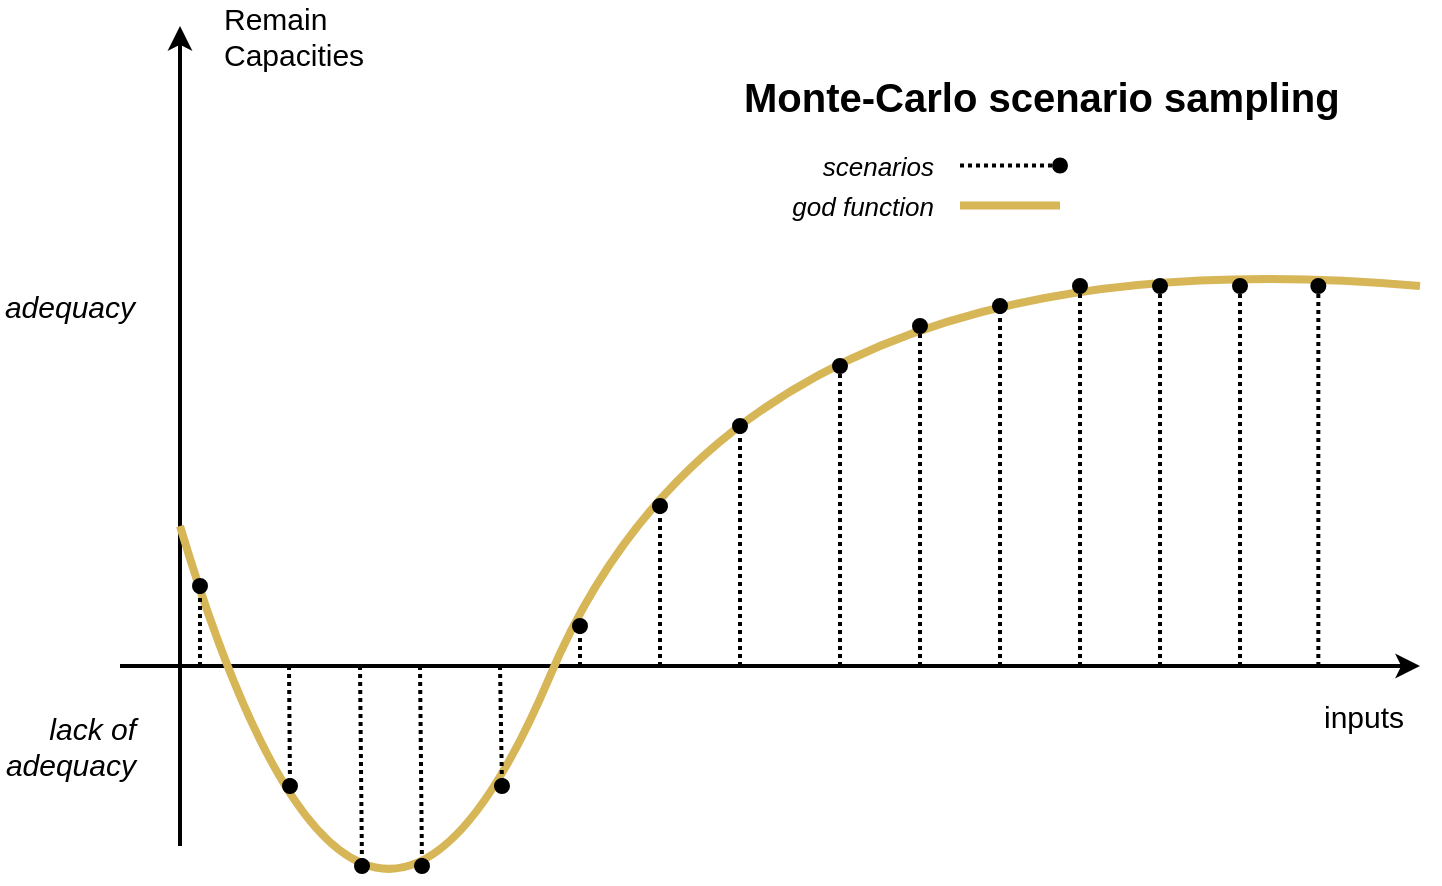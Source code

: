 <mxfile version="13.0.3" type="device" pages="5"><diagram id="Mdy1TNhSDC6jrWjgQEmW" name="monte-carlo"><mxGraphModel dx="922" dy="750" grid="1" gridSize="10" guides="1" tooltips="1" connect="1" arrows="1" fold="1" page="1" pageScale="1" pageWidth="827" pageHeight="1169" math="0" shadow="0"><root><mxCell id="0"/><mxCell id="1" parent="0"/><mxCell id="EnVh1uw1kw38i8pXW5Uv-1" value="" style="endArrow=classic;html=1;strokeWidth=2;" edge="1" parent="1"><mxGeometry width="50" height="50" relative="1" as="geometry"><mxPoint x="170" y="450" as="sourcePoint"/><mxPoint x="170" y="40" as="targetPoint"/></mxGeometry></mxCell><mxCell id="EnVh1uw1kw38i8pXW5Uv-2" value="" style="endArrow=classic;html=1;strokeWidth=2;" edge="1" parent="1"><mxGeometry width="50" height="50" relative="1" as="geometry"><mxPoint x="140" y="360" as="sourcePoint"/><mxPoint x="790" y="360" as="targetPoint"/></mxGeometry></mxCell><mxCell id="EnVh1uw1kw38i8pXW5Uv-5" value="Remain Capacities" style="text;html=1;strokeColor=none;fillColor=none;align=left;verticalAlign=middle;whiteSpace=wrap;rounded=0;fontSize=15;" vertex="1" parent="1"><mxGeometry x="190" y="30" width="60" height="30" as="geometry"/></mxCell><mxCell id="EnVh1uw1kw38i8pXW5Uv-6" value="" style="curved=1;endArrow=none;html=1;fontSize=16;endFill=0;fillColor=#fff2cc;strokeColor=#d6b656;strokeWidth=4;" edge="1" parent="1"><mxGeometry width="50" height="50" relative="1" as="geometry"><mxPoint x="170" y="290" as="sourcePoint"/><mxPoint x="790" y="170" as="targetPoint"/><Array as="points"><mxPoint x="260" y="590"/><mxPoint x="450" y="140"/></Array></mxGeometry></mxCell><mxCell id="EnVh1uw1kw38i8pXW5Uv-8" value="&lt;i style=&quot;font-size: 15px;&quot;&gt;&lt;font style=&quot;font-size: 15px;&quot;&gt;adequacy&lt;/font&gt;&lt;/i&gt;" style="text;html=1;strokeColor=none;fillColor=none;align=center;verticalAlign=middle;whiteSpace=wrap;rounded=0;fontSize=15;" vertex="1" parent="1"><mxGeometry x="80" y="170" width="70" height="20" as="geometry"/></mxCell><mxCell id="EnVh1uw1kw38i8pXW5Uv-10" value="&lt;i style=&quot;font-size: 15px;&quot;&gt;&lt;font style=&quot;font-size: 15px;&quot;&gt;lack of adequacy&lt;/font&gt;&lt;/i&gt;" style="text;html=1;strokeColor=none;fillColor=none;align=right;verticalAlign=middle;whiteSpace=wrap;rounded=0;fontSize=15;" vertex="1" parent="1"><mxGeometry x="80" y="390" width="70" height="20" as="geometry"/></mxCell><mxCell id="EnVh1uw1kw38i8pXW5Uv-14" value="" style="endArrow=oval;html=1;dashed=1;dashPattern=1 1;strokeWidth=2;fontSize=16;fontColor=#CCCC00;endFill=1;" edge="1" parent="1"><mxGeometry width="50" height="50" relative="1" as="geometry"><mxPoint x="180" y="360" as="sourcePoint"/><mxPoint x="180" y="320" as="targetPoint"/></mxGeometry></mxCell><mxCell id="EnVh1uw1kw38i8pXW5Uv-15" value="" style="endArrow=oval;html=1;dashed=1;dashPattern=1 1;strokeWidth=2;fontSize=16;fontColor=#CCCC00;endFill=1;" edge="1" parent="1"><mxGeometry width="50" height="50" relative="1" as="geometry"><mxPoint x="224.5" y="360" as="sourcePoint"/><mxPoint x="225" y="420" as="targetPoint"/></mxGeometry></mxCell><mxCell id="EnVh1uw1kw38i8pXW5Uv-16" value="" style="endArrow=oval;html=1;dashed=1;dashPattern=1 1;strokeWidth=2;fontSize=16;fontColor=#CCCC00;endFill=1;" edge="1" parent="1"><mxGeometry width="50" height="50" relative="1" as="geometry"><mxPoint x="260" y="360" as="sourcePoint"/><mxPoint x="261" y="460" as="targetPoint"/></mxGeometry></mxCell><mxCell id="EnVh1uw1kw38i8pXW5Uv-17" value="" style="endArrow=oval;html=1;dashed=1;dashPattern=1 1;strokeWidth=2;fontSize=16;fontColor=#CCCC00;endFill=1;" edge="1" parent="1"><mxGeometry width="50" height="50" relative="1" as="geometry"><mxPoint x="290" y="360" as="sourcePoint"/><mxPoint x="291" y="460" as="targetPoint"/></mxGeometry></mxCell><mxCell id="EnVh1uw1kw38i8pXW5Uv-18" value="" style="endArrow=oval;html=1;dashed=1;dashPattern=1 1;strokeWidth=2;fontSize=16;fontColor=#CCCC00;endFill=1;" edge="1" parent="1"><mxGeometry width="50" height="50" relative="1" as="geometry"><mxPoint x="330" y="360" as="sourcePoint"/><mxPoint x="331" y="420" as="targetPoint"/></mxGeometry></mxCell><mxCell id="EnVh1uw1kw38i8pXW5Uv-19" value="" style="endArrow=oval;html=1;dashed=1;dashPattern=1 1;strokeWidth=2;fontSize=16;fontColor=#CCCC00;endFill=1;" edge="1" parent="1"><mxGeometry width="50" height="50" relative="1" as="geometry"><mxPoint x="370" y="360" as="sourcePoint"/><mxPoint x="370" y="340" as="targetPoint"/></mxGeometry></mxCell><mxCell id="EnVh1uw1kw38i8pXW5Uv-20" value="" style="endArrow=oval;html=1;dashed=1;dashPattern=1 1;strokeWidth=2;fontSize=16;fontColor=#CCCC00;endFill=1;" edge="1" parent="1"><mxGeometry width="50" height="50" relative="1" as="geometry"><mxPoint x="410" y="360" as="sourcePoint"/><mxPoint x="410" y="280" as="targetPoint"/></mxGeometry></mxCell><mxCell id="EnVh1uw1kw38i8pXW5Uv-21" value="" style="endArrow=oval;html=1;dashed=1;dashPattern=1 1;strokeWidth=2;fontSize=16;fontColor=#CCCC00;endFill=1;" edge="1" parent="1"><mxGeometry width="50" height="50" relative="1" as="geometry"><mxPoint x="450" y="360" as="sourcePoint"/><mxPoint x="450" y="240" as="targetPoint"/></mxGeometry></mxCell><mxCell id="EnVh1uw1kw38i8pXW5Uv-22" value="" style="endArrow=oval;html=1;dashed=1;dashPattern=1 1;strokeWidth=2;fontSize=16;fontColor=#CCCC00;endFill=1;" edge="1" parent="1"><mxGeometry width="50" height="50" relative="1" as="geometry"><mxPoint x="500" y="360" as="sourcePoint"/><mxPoint x="500" y="210" as="targetPoint"/></mxGeometry></mxCell><mxCell id="EnVh1uw1kw38i8pXW5Uv-23" value="" style="endArrow=oval;html=1;dashed=1;dashPattern=1 1;strokeWidth=2;fontSize=16;fontColor=#CCCC00;endFill=1;" edge="1" parent="1"><mxGeometry width="50" height="50" relative="1" as="geometry"><mxPoint x="540" y="360" as="sourcePoint"/><mxPoint x="540" y="190" as="targetPoint"/></mxGeometry></mxCell><mxCell id="EnVh1uw1kw38i8pXW5Uv-33" value="inputs" style="text;html=1;strokeColor=none;fillColor=none;align=left;verticalAlign=middle;whiteSpace=wrap;rounded=0;fontSize=15;" vertex="1" parent="1"><mxGeometry x="740" y="370" width="60" height="30" as="geometry"/></mxCell><mxCell id="EnVh1uw1kw38i8pXW5Uv-34" value="Monte-Carlo scenario sampling" style="text;html=1;strokeColor=none;fillColor=none;align=left;verticalAlign=middle;whiteSpace=wrap;rounded=0;fontSize=20;fontStyle=1" vertex="1" parent="1"><mxGeometry x="450" y="60" width="330" height="30" as="geometry"/></mxCell><mxCell id="EnVh1uw1kw38i8pXW5Uv-35" value="" style="endArrow=oval;html=1;dashed=1;dashPattern=1 1;strokeWidth=2;fontSize=16;fontColor=#CCCC00;endFill=1;" edge="1" parent="1"><mxGeometry width="50" height="50" relative="1" as="geometry"><mxPoint x="560" y="109.76" as="sourcePoint"/><mxPoint x="610" y="109.76" as="targetPoint"/></mxGeometry></mxCell><mxCell id="EnVh1uw1kw38i8pXW5Uv-36" value="&lt;i style=&quot;font-size: 13px;&quot;&gt;scenarios&lt;/i&gt;" style="text;html=1;strokeColor=none;fillColor=none;align=right;verticalAlign=middle;whiteSpace=wrap;rounded=0;fontSize=13;" vertex="1" parent="1"><mxGeometry x="499" y="100" width="50" height="20" as="geometry"/></mxCell><mxCell id="EnVh1uw1kw38i8pXW5Uv-37" value="&lt;i style=&quot;font-size: 13px;&quot;&gt;god function&lt;/i&gt;" style="text;html=1;strokeColor=none;fillColor=none;align=right;verticalAlign=middle;whiteSpace=wrap;rounded=0;fontSize=13;" vertex="1" parent="1"><mxGeometry x="470" y="120" width="79" height="20" as="geometry"/></mxCell><mxCell id="EnVh1uw1kw38i8pXW5Uv-38" value="" style="endArrow=none;html=1;fontSize=16;endFill=0;fillColor=#fff2cc;strokeColor=#d6b656;strokeWidth=4;rounded=0;" edge="1" parent="1"><mxGeometry width="50" height="50" relative="1" as="geometry"><mxPoint x="560" y="129.76" as="sourcePoint"/><mxPoint x="610" y="129.76" as="targetPoint"/><Array as="points"/></mxGeometry></mxCell><mxCell id="GpFjSn1JZ3JHjY0ZQL0t-3" value="" style="endArrow=oval;html=1;dashed=1;dashPattern=1 1;strokeWidth=2;fontSize=16;fontColor=#CCCC00;endFill=1;" edge="1" parent="1"><mxGeometry width="50" height="50" relative="1" as="geometry"><mxPoint x="580" y="360" as="sourcePoint"/><mxPoint x="580" y="180" as="targetPoint"/></mxGeometry></mxCell><mxCell id="GpFjSn1JZ3JHjY0ZQL0t-4" value="" style="endArrow=oval;html=1;dashed=1;dashPattern=1 1;strokeWidth=2;fontSize=16;fontColor=#CCCC00;endFill=1;" edge="1" parent="1"><mxGeometry width="50" height="50" relative="1" as="geometry"><mxPoint x="620" y="360" as="sourcePoint"/><mxPoint x="620" y="170" as="targetPoint"/></mxGeometry></mxCell><mxCell id="GpFjSn1JZ3JHjY0ZQL0t-5" value="" style="endArrow=oval;html=1;dashed=1;dashPattern=1 1;strokeWidth=2;fontSize=16;fontColor=#CCCC00;endFill=1;" edge="1" parent="1"><mxGeometry width="50" height="50" relative="1" as="geometry"><mxPoint x="660" y="360" as="sourcePoint"/><mxPoint x="660" y="170" as="targetPoint"/></mxGeometry></mxCell><mxCell id="GpFjSn1JZ3JHjY0ZQL0t-6" value="" style="endArrow=oval;html=1;dashed=1;dashPattern=1 1;strokeWidth=2;fontSize=16;fontColor=#CCCC00;endFill=1;" edge="1" parent="1"><mxGeometry width="50" height="50" relative="1" as="geometry"><mxPoint x="700" y="360" as="sourcePoint"/><mxPoint x="700" y="170" as="targetPoint"/></mxGeometry></mxCell><mxCell id="GpFjSn1JZ3JHjY0ZQL0t-7" value="" style="endArrow=oval;html=1;dashed=1;dashPattern=1 1;strokeWidth=2;fontSize=16;fontColor=#CCCC00;endFill=1;" edge="1" parent="1"><mxGeometry width="50" height="50" relative="1" as="geometry"><mxPoint x="739.17" y="360" as="sourcePoint"/><mxPoint x="739.17" y="170" as="targetPoint"/></mxGeometry></mxCell></root></mxGraphModel></diagram><diagram id="B-4GEjdgJAlqDqoeL-St" name="shuffler"><mxGraphModel dx="737" dy="600" grid="1" gridSize="10" guides="1" tooltips="1" connect="1" arrows="1" fold="1" page="1" pageScale="1" pageWidth="1169" pageHeight="827" math="0" shadow="0"><root><mxCell id="YVT9jgJ8ue6K_hsP_ryL-0"/><mxCell id="YVT9jgJ8ue6K_hsP_ryL-1" parent="YVT9jgJ8ue6K_hsP_ryL-0"/><mxCell id="YVT9jgJ8ue6K_hsP_ryL-2" value="" style="rounded=0;whiteSpace=wrap;html=1;fillColor=#000099;fontSize=12;fontColor=#CCCC00;align=right;strokeColor=none;direction=south;" vertex="1" parent="YVT9jgJ8ue6K_hsP_ryL-1"><mxGeometry x="420" y="380" width="10" height="100" as="geometry"/></mxCell><mxCell id="YVT9jgJ8ue6K_hsP_ryL-3" value="" style="rounded=0;whiteSpace=wrap;html=1;fillColor=#003366;fontSize=12;fontColor=#CCCC00;align=right;strokeColor=none;direction=south;" vertex="1" parent="YVT9jgJ8ue6K_hsP_ryL-1"><mxGeometry x="440" y="380" width="10" height="100" as="geometry"/></mxCell><mxCell id="YVT9jgJ8ue6K_hsP_ryL-4" value="" style="rounded=0;whiteSpace=wrap;html=1;fillColor=#0066CC;fontSize=12;fontColor=#CCCC00;align=right;strokeColor=none;direction=south;" vertex="1" parent="YVT9jgJ8ue6K_hsP_ryL-1"><mxGeometry x="460" y="380" width="10" height="100" as="geometry"/></mxCell><mxCell id="YVT9jgJ8ue6K_hsP_ryL-5" value="" style="rounded=0;whiteSpace=wrap;html=1;fillColor=#99CCFF;fontSize=12;fontColor=#CCCC00;align=right;strokeColor=none;direction=south;" vertex="1" parent="YVT9jgJ8ue6K_hsP_ryL-1"><mxGeometry x="480" y="380" width="10" height="100" as="geometry"/></mxCell><mxCell id="YVT9jgJ8ue6K_hsP_ryL-6" value="" style="rounded=0;whiteSpace=wrap;html=1;fillColor=#990000;fontSize=12;fontColor=#CCCC00;align=right;strokeColor=none;direction=south;" vertex="1" parent="YVT9jgJ8ue6K_hsP_ryL-1"><mxGeometry x="555" y="380" width="10" height="100" as="geometry"/></mxCell><mxCell id="YVT9jgJ8ue6K_hsP_ryL-7" value="" style="rounded=0;whiteSpace=wrap;html=1;fillColor=#FF6666;fontSize=12;fontColor=#CCCC00;align=right;strokeColor=none;direction=south;" vertex="1" parent="YVT9jgJ8ue6K_hsP_ryL-1"><mxGeometry x="575" y="380" width="10" height="100" as="geometry"/></mxCell><mxCell id="YVT9jgJ8ue6K_hsP_ryL-10" value="" style="rounded=0;whiteSpace=wrap;html=1;fillColor=#006633;fontSize=12;fontColor=#CCCC00;align=right;strokeColor=none;direction=south;" vertex="1" parent="YVT9jgJ8ue6K_hsP_ryL-1"><mxGeometry x="650" y="380" width="10" height="100" as="geometry"/></mxCell><mxCell id="YVT9jgJ8ue6K_hsP_ryL-11" value="" style="rounded=0;whiteSpace=wrap;html=1;fillColor=#00FF80;fontSize=12;fontColor=#CCCC00;align=right;strokeColor=none;direction=south;" vertex="1" parent="YVT9jgJ8ue6K_hsP_ryL-1"><mxGeometry x="690" y="380" width="10" height="100" as="geometry"/></mxCell><mxCell id="YVT9jgJ8ue6K_hsP_ryL-12" value="" style="rounded=0;whiteSpace=wrap;html=1;fillColor=#00CC00;fontSize=12;fontColor=#CCCC00;align=right;strokeColor=none;direction=south;" vertex="1" parent="YVT9jgJ8ue6K_hsP_ryL-1"><mxGeometry x="670" y="380" width="10" height="100" as="geometry"/></mxCell><mxCell id="YVT9jgJ8ue6K_hsP_ryL-13" value="" style="rounded=0;whiteSpace=wrap;html=1;fillColor=#B3FF66;fontSize=12;fontColor=#CCCC00;align=right;strokeColor=none;direction=south;" vertex="1" parent="YVT9jgJ8ue6K_hsP_ryL-1"><mxGeometry x="710" y="380" width="10" height="100" as="geometry"/></mxCell><mxCell id="YVT9jgJ8ue6K_hsP_ryL-23" value="Load" style="text;html=1;strokeColor=none;fillColor=none;align=center;verticalAlign=middle;whiteSpace=wrap;rounded=0;fontSize=18;fontColor=#000000;" vertex="1" parent="YVT9jgJ8ue6K_hsP_ryL-1"><mxGeometry x="400" y="330" width="100" height="20" as="geometry"/></mxCell><mxCell id="YVT9jgJ8ue6K_hsP_ryL-24" value="Coal" style="text;html=1;strokeColor=none;fillColor=none;align=center;verticalAlign=middle;whiteSpace=wrap;rounded=0;fontSize=18;fontColor=#000000;" vertex="1" parent="YVT9jgJ8ue6K_hsP_ryL-1"><mxGeometry x="530" y="330" width="80" height="20" as="geometry"/></mxCell><mxCell id="YVT9jgJ8ue6K_hsP_ryL-25" value="solar" style="text;html=1;strokeColor=none;fillColor=none;align=center;verticalAlign=middle;whiteSpace=wrap;rounded=0;fontSize=18;fontColor=#000000;" vertex="1" parent="YVT9jgJ8ue6K_hsP_ryL-1"><mxGeometry x="640" y="330" width="100" height="20" as="geometry"/></mxCell><mxCell id="YVT9jgJ8ue6K_hsP_ryL-28" value="" style="rounded=0;whiteSpace=wrap;html=1;fillColor=#0066CC;fontSize=12;fontColor=#CCCC00;align=right;strokeColor=none;direction=south;" vertex="1" parent="YVT9jgJ8ue6K_hsP_ryL-1"><mxGeometry x="630" y="560" width="10" height="100" as="geometry"/></mxCell><mxCell id="YVT9jgJ8ue6K_hsP_ryL-29" value="" style="rounded=0;whiteSpace=wrap;html=1;fillColor=#990000;fontSize=12;fontColor=#CCCC00;align=right;strokeColor=none;direction=south;" vertex="1" parent="YVT9jgJ8ue6K_hsP_ryL-1"><mxGeometry x="650" y="560" width="10" height="100" as="geometry"/></mxCell><mxCell id="YVT9jgJ8ue6K_hsP_ryL-30" value="" style="rounded=0;whiteSpace=wrap;html=1;fillColor=#B3FF66;fontSize=12;fontColor=#CCCC00;align=right;strokeColor=none;direction=south;" vertex="1" parent="YVT9jgJ8ue6K_hsP_ryL-1"><mxGeometry x="670" y="560" width="10" height="100" as="geometry"/></mxCell><mxCell id="YVT9jgJ8ue6K_hsP_ryL-33" value="" style="rounded=0;whiteSpace=wrap;html=1;fillColor=#000099;fontSize=12;fontColor=#CCCC00;align=right;strokeColor=none;direction=south;" vertex="1" parent="YVT9jgJ8ue6K_hsP_ryL-1"><mxGeometry x="335" y="560" width="10" height="100" as="geometry"/></mxCell><mxCell id="YVT9jgJ8ue6K_hsP_ryL-34" value="" style="rounded=0;whiteSpace=wrap;html=1;fillColor=#003366;fontSize=12;fontColor=#CCCC00;align=right;strokeColor=none;direction=south;" vertex="1" parent="YVT9jgJ8ue6K_hsP_ryL-1"><mxGeometry x="535" y="560" width="10" height="100" as="geometry"/></mxCell><mxCell id="YVT9jgJ8ue6K_hsP_ryL-36" value="" style="rounded=0;whiteSpace=wrap;html=1;fillColor=#99CCFF;fontSize=12;fontColor=#CCCC00;align=right;strokeColor=none;direction=south;" vertex="1" parent="YVT9jgJ8ue6K_hsP_ryL-1"><mxGeometry x="435" y="560" width="10" height="100" as="geometry"/></mxCell><mxCell id="YVT9jgJ8ue6K_hsP_ryL-37" value="" style="rounded=0;whiteSpace=wrap;html=1;fillColor=#990000;fontSize=12;fontColor=#CCCC00;align=right;strokeColor=none;direction=south;" vertex="1" parent="YVT9jgJ8ue6K_hsP_ryL-1"><mxGeometry x="355" y="560" width="10" height="100" as="geometry"/></mxCell><mxCell id="YVT9jgJ8ue6K_hsP_ryL-38" value="" style="rounded=0;whiteSpace=wrap;html=1;fillColor=#FF6666;fontSize=12;fontColor=#CCCC00;align=right;strokeColor=none;direction=south;" vertex="1" parent="YVT9jgJ8ue6K_hsP_ryL-1"><mxGeometry x="455" y="560" width="10" height="100" as="geometry"/></mxCell><mxCell id="YVT9jgJ8ue6K_hsP_ryL-40" value="" style="rounded=0;whiteSpace=wrap;html=1;fillColor=#FF6666;fontSize=12;fontColor=#CCCC00;align=right;strokeColor=none;direction=south;" vertex="1" parent="YVT9jgJ8ue6K_hsP_ryL-1"><mxGeometry x="555" y="560" width="10" height="100" as="geometry"/></mxCell><mxCell id="YVT9jgJ8ue6K_hsP_ryL-42" value="" style="rounded=0;whiteSpace=wrap;html=1;fillColor=#00FF80;fontSize=12;fontColor=#CCCC00;align=right;strokeColor=none;direction=south;" vertex="1" parent="YVT9jgJ8ue6K_hsP_ryL-1"><mxGeometry x="475" y="560" width="10" height="100" as="geometry"/></mxCell><mxCell id="YVT9jgJ8ue6K_hsP_ryL-43" value="" style="rounded=0;whiteSpace=wrap;html=1;fillColor=#00CC00;fontSize=12;fontColor=#CCCC00;align=right;strokeColor=none;direction=south;" vertex="1" parent="YVT9jgJ8ue6K_hsP_ryL-1"><mxGeometry x="575" y="560" width="10" height="100" as="geometry"/></mxCell><mxCell id="YVT9jgJ8ue6K_hsP_ryL-44" value="" style="rounded=0;whiteSpace=wrap;html=1;fillColor=#B3FF66;fontSize=12;fontColor=#CCCC00;align=right;strokeColor=none;direction=south;" vertex="1" parent="YVT9jgJ8ue6K_hsP_ryL-1"><mxGeometry x="375" y="560" width="10" height="100" as="geometry"/></mxCell><mxCell id="YVT9jgJ8ue6K_hsP_ryL-48" value="" style="curved=1;endArrow=classic;html=1;dashed=1;dashPattern=1 1;strokeWidth=2;fontSize=18;fontColor=#000000;entryX=0;entryY=0.75;entryDx=0;entryDy=0;exitX=1;exitY=0.5;exitDx=0;exitDy=0;" edge="1" parent="YVT9jgJ8ue6K_hsP_ryL-1" source="YVT9jgJ8ue6K_hsP_ryL-4" target="YVT9jgJ8ue6K_hsP_ryL-28"><mxGeometry width="50" height="50" relative="1" as="geometry"><mxPoint x="390" y="540" as="sourcePoint"/><mxPoint x="440" y="490" as="targetPoint"/><Array as="points"><mxPoint x="465" y="520"/><mxPoint x="630" y="520"/></Array></mxGeometry></mxCell><mxCell id="YVT9jgJ8ue6K_hsP_ryL-49" value="" style="curved=1;endArrow=classic;html=1;dashed=1;dashPattern=1 1;strokeWidth=2;fontSize=18;fontColor=#000000;entryX=0;entryY=0.25;entryDx=0;entryDy=0;exitX=1;exitY=0.5;exitDx=0;exitDy=0;" edge="1" parent="YVT9jgJ8ue6K_hsP_ryL-1" source="YVT9jgJ8ue6K_hsP_ryL-6" target="YVT9jgJ8ue6K_hsP_ryL-29"><mxGeometry width="50" height="50" relative="1" as="geometry"><mxPoint x="555" y="524" as="sourcePoint"/><mxPoint x="722.5" y="640" as="targetPoint"/><Array as="points"><mxPoint x="560" y="500"/><mxPoint x="658" y="500"/></Array></mxGeometry></mxCell><mxCell id="YVT9jgJ8ue6K_hsP_ryL-51" value="" style="curved=1;endArrow=classic;html=1;dashed=1;dashPattern=1 1;strokeWidth=2;fontSize=18;fontColor=#000000;exitX=1;exitY=0.75;exitDx=0;exitDy=0;entryX=0;entryY=0.5;entryDx=0;entryDy=0;" edge="1" parent="YVT9jgJ8ue6K_hsP_ryL-1" source="YVT9jgJ8ue6K_hsP_ryL-13" target="YVT9jgJ8ue6K_hsP_ryL-30"><mxGeometry width="50" height="50" relative="1" as="geometry"><mxPoint x="713" y="514" as="sourcePoint"/><mxPoint x="678" y="590" as="targetPoint"/><Array as="points"><mxPoint x="713" y="510"/><mxPoint x="675" y="510"/></Array></mxGeometry></mxCell><mxCell id="YVT9jgJ8ue6K_hsP_ryL-52" value="scn 0" style="text;html=1;strokeColor=none;fillColor=none;align=center;verticalAlign=middle;whiteSpace=wrap;rounded=0;fontSize=18;fontColor=#000000;" vertex="1" parent="YVT9jgJ8ue6K_hsP_ryL-1"><mxGeometry x="310" y="670" width="100" height="20" as="geometry"/></mxCell><mxCell id="YVT9jgJ8ue6K_hsP_ryL-53" value="scn 1" style="text;html=1;strokeColor=none;fillColor=none;align=center;verticalAlign=middle;whiteSpace=wrap;rounded=0;fontSize=18;fontColor=#000000;" vertex="1" parent="YVT9jgJ8ue6K_hsP_ryL-1"><mxGeometry x="410" y="670" width="100" height="20" as="geometry"/></mxCell><mxCell id="YVT9jgJ8ue6K_hsP_ryL-54" value="scn 2" style="text;html=1;strokeColor=none;fillColor=none;align=center;verticalAlign=middle;whiteSpace=wrap;rounded=0;fontSize=18;fontColor=#000000;" vertex="1" parent="YVT9jgJ8ue6K_hsP_ryL-1"><mxGeometry x="510" y="670" width="100" height="20" as="geometry"/></mxCell><mxCell id="YVT9jgJ8ue6K_hsP_ryL-55" value="scn N" style="text;html=1;strokeColor=none;fillColor=none;align=center;verticalAlign=middle;whiteSpace=wrap;rounded=0;fontSize=18;fontColor=#000000;" vertex="1" parent="YVT9jgJ8ue6K_hsP_ryL-1"><mxGeometry x="600" y="670" width="100" height="20" as="geometry"/></mxCell><mxCell id="YVT9jgJ8ue6K_hsP_ryL-56" value="Shuffler Sampling" style="text;html=1;strokeColor=none;fillColor=none;align=left;verticalAlign=middle;whiteSpace=wrap;rounded=0;fontSize=27;fontColor=#000000;fontStyle=1" vertex="1" parent="YVT9jgJ8ue6K_hsP_ryL-1"><mxGeometry x="255" y="405" width="90" height="50" as="geometry"/></mxCell></root></mxGraphModel></diagram><diagram id="Mb9WDpotyEL7yUzPUAfI" name="ulm-optimizer"><mxGraphModel dx="763" dy="621" grid="1" gridSize="10" guides="1" tooltips="1" connect="1" arrows="1" fold="1" page="1" pageScale="1" pageWidth="1169" pageHeight="827" math="0" shadow="0"><root><mxCell id="sPbSEKeZtVRSdbANuVQl-0"/><mxCell id="sPbSEKeZtVRSdbANuVQl-1" parent="sPbSEKeZtVRSdbANuVQl-0"/><mxCell id="sPbSEKeZtVRSdbANuVQl-2" value="«interface»&lt;br&gt;&lt;b&gt;Optimizer&lt;/b&gt;" style="html=1;fillColor=#ffffff;fontSize=27;fontColor=#000000;align=center;" vertex="1" parent="sPbSEKeZtVRSdbANuVQl-1"><mxGeometry x="380" y="70" width="210" height="110" as="geometry"/></mxCell><mxCell id="sPbSEKeZtVRSdbANuVQl-11" style="edgeStyle=orthogonalEdgeStyle;rounded=0;orthogonalLoop=1;jettySize=auto;html=1;exitX=0.5;exitY=0;exitDx=0;exitDy=0;dashed=1;dashPattern=1 1;endArrow=open;endFill=0;strokeWidth=2;fontSize=27;fontColor=#000000;entryX=0.5;entryY=1;entryDx=0;entryDy=0;" edge="1" parent="sPbSEKeZtVRSdbANuVQl-1" source="sPbSEKeZtVRSdbANuVQl-3" target="sPbSEKeZtVRSdbANuVQl-2"><mxGeometry relative="1" as="geometry"><mxPoint x="478" y="182" as="targetPoint"/></mxGeometry></mxCell><mxCell id="sPbSEKeZtVRSdbANuVQl-3" value="LPOptimizer" style="swimlane;fontStyle=1;align=center;verticalAlign=top;childLayout=stackLayout;horizontal=1;startSize=44;horizontalStack=0;resizeParent=1;resizeParentMax=0;resizeLast=0;collapsible=1;marginBottom=0;fillColor=#ffffff;fontSize=27;fontColor=#000000;" vertex="1" parent="sPbSEKeZtVRSdbANuVQl-1"><mxGeometry x="135" y="336" width="330" height="78" as="geometry"><mxRectangle x="100" y="90" width="160" height="40" as="alternateBounds"/></mxGeometry></mxCell><mxCell id="sPbSEKeZtVRSdbANuVQl-5" value="" style="line;strokeWidth=1;fillColor=none;align=left;verticalAlign=middle;spacingTop=-1;spacingLeft=3;spacingRight=3;rotatable=0;labelPosition=right;points=[];portConstraint=eastwest;" vertex="1" parent="sPbSEKeZtVRSdbANuVQl-3"><mxGeometry y="44" width="330" height="8" as="geometry"/></mxCell><mxCell id="sPbSEKeZtVRSdbANuVQl-6" value="+ solve(study): result" style="text;strokeColor=none;fillColor=none;align=left;verticalAlign=top;spacingLeft=4;spacingRight=4;overflow=hidden;rotatable=0;points=[[0,0.5],[1,0.5]];portConstraint=eastwest;" vertex="1" parent="sPbSEKeZtVRSdbANuVQl-3"><mxGeometry y="52" width="330" height="26" as="geometry"/></mxCell><mxCell id="sPbSEKeZtVRSdbANuVQl-12" style="edgeStyle=orthogonalEdgeStyle;rounded=0;orthogonalLoop=1;jettySize=auto;html=1;exitX=0.5;exitY=0;exitDx=0;exitDy=0;dashed=1;dashPattern=1 1;endArrow=open;endFill=0;strokeWidth=2;fontSize=27;fontColor=#000000;entryX=0.5;entryY=1;entryDx=0;entryDy=0;" edge="1" parent="sPbSEKeZtVRSdbANuVQl-1" source="sPbSEKeZtVRSdbANuVQl-7" target="sPbSEKeZtVRSdbANuVQl-2"><mxGeometry relative="1" as="geometry"><mxPoint x="470" y="190" as="targetPoint"/></mxGeometry></mxCell><mxCell id="sPbSEKeZtVRSdbANuVQl-7" value="RemoteOptimizer" style="swimlane;fontStyle=1;align=center;verticalAlign=top;childLayout=stackLayout;horizontal=1;startSize=44;horizontalStack=0;resizeParent=1;resizeParentMax=0;resizeLast=0;collapsible=1;marginBottom=0;fillColor=#ffffff;fontSize=27;fontColor=#000000;" vertex="1" parent="sPbSEKeZtVRSdbANuVQl-1"><mxGeometry x="505" y="336" width="330" height="78" as="geometry"><mxRectangle x="100" y="90" width="160" height="40" as="alternateBounds"/></mxGeometry></mxCell><mxCell id="sPbSEKeZtVRSdbANuVQl-8" value="" style="line;strokeWidth=1;fillColor=none;align=left;verticalAlign=middle;spacingTop=-1;spacingLeft=3;spacingRight=3;rotatable=0;labelPosition=right;points=[];portConstraint=eastwest;" vertex="1" parent="sPbSEKeZtVRSdbANuVQl-7"><mxGeometry y="44" width="330" height="8" as="geometry"/></mxCell><mxCell id="sPbSEKeZtVRSdbANuVQl-9" value="+ solve(study): result" style="text;strokeColor=none;fillColor=none;align=left;verticalAlign=top;spacingLeft=4;spacingRight=4;overflow=hidden;rotatable=0;points=[[0,0.5],[1,0.5]];portConstraint=eastwest;" vertex="1" parent="sPbSEKeZtVRSdbANuVQl-7"><mxGeometry y="52" width="330" height="26" as="geometry"/></mxCell></root></mxGraphModel></diagram><diagram id="TR6WN8r6xTHy-GzyzVlB" name="lpoptimizer"><mxGraphModel dx="1580" dy="1286" grid="1" gridSize="10" guides="1" tooltips="1" connect="1" arrows="1" fold="1" page="1" pageScale="1" pageWidth="827" pageHeight="1169" math="0" shadow="0"><root><mxCell id="NlMg-zuNjVoO6QLEU1tk-0"/><mxCell id="NlMg-zuNjVoO6QLEU1tk-1" parent="NlMg-zuNjVoO6QLEU1tk-0"/><mxCell id="NlMg-zuNjVoO6QLEU1tk-112" value="" style="whiteSpace=wrap;html=1;fillColor=#ffffff;fontSize=27;fontColor=#000000;align=center;" vertex="1" parent="NlMg-zuNjVoO6QLEU1tk-1"><mxGeometry x="501" y="110" width="360" height="170" as="geometry"/></mxCell><mxCell id="NlMg-zuNjVoO6QLEU1tk-113" value="" style="whiteSpace=wrap;html=1;fillColor=#dae8fc;fontSize=18;align=center;strokeColor=#6c8ebf;" vertex="1" parent="NlMg-zuNjVoO6QLEU1tk-1"><mxGeometry x="501" y="110" width="90" height="50" as="geometry"/></mxCell><mxCell id="NlMg-zuNjVoO6QLEU1tk-114" value="" style="whiteSpace=wrap;html=1;fillColor=#d5e8d4;fontSize=18;align=center;strokeColor=#82b366;" vertex="1" parent="NlMg-zuNjVoO6QLEU1tk-1"><mxGeometry x="591" y="110" width="90" height="50" as="geometry"/></mxCell><mxCell id="NlMg-zuNjVoO6QLEU1tk-115" value="" style="whiteSpace=wrap;html=1;fillColor=#fff2cc;fontSize=18;align=center;strokeColor=#d6b656;" vertex="1" parent="NlMg-zuNjVoO6QLEU1tk-1"><mxGeometry x="681" y="110" width="90" height="50" as="geometry"/></mxCell><mxCell id="NlMg-zuNjVoO6QLEU1tk-116" value="" style="whiteSpace=wrap;html=1;fillColor=#f8cecc;fontSize=18;align=center;strokeColor=#b85450;" vertex="1" parent="NlMg-zuNjVoO6QLEU1tk-1"><mxGeometry x="771" y="110" width="90" height="50" as="geometry"/></mxCell><mxCell id="NlMg-zuNjVoO6QLEU1tk-122" value="" style="whiteSpace=wrap;html=1;fillColor=#ffffff;fontSize=27;fontColor=#000000;align=center;" vertex="1" parent="NlMg-zuNjVoO6QLEU1tk-1"><mxGeometry x="515" y="130" width="360" height="170" as="geometry"/></mxCell><mxCell id="NlMg-zuNjVoO6QLEU1tk-123" value="" style="whiteSpace=wrap;html=1;fillColor=#dae8fc;fontSize=18;align=center;strokeColor=#6c8ebf;" vertex="1" parent="NlMg-zuNjVoO6QLEU1tk-1"><mxGeometry x="515" y="130" width="90" height="50" as="geometry"/></mxCell><mxCell id="NlMg-zuNjVoO6QLEU1tk-124" value="" style="whiteSpace=wrap;html=1;fillColor=#d5e8d4;fontSize=18;align=center;strokeColor=#82b366;" vertex="1" parent="NlMg-zuNjVoO6QLEU1tk-1"><mxGeometry x="605" y="130" width="90" height="50" as="geometry"/></mxCell><mxCell id="NlMg-zuNjVoO6QLEU1tk-125" value="" style="whiteSpace=wrap;html=1;fillColor=#fff2cc;fontSize=18;align=center;strokeColor=#d6b656;" vertex="1" parent="NlMg-zuNjVoO6QLEU1tk-1"><mxGeometry x="695" y="130" width="90" height="50" as="geometry"/></mxCell><mxCell id="NlMg-zuNjVoO6QLEU1tk-126" value="" style="whiteSpace=wrap;html=1;fillColor=#f8cecc;fontSize=18;align=center;strokeColor=#b85450;" vertex="1" parent="NlMg-zuNjVoO6QLEU1tk-1"><mxGeometry x="785" y="130" width="90" height="50" as="geometry"/></mxCell><mxCell id="NlMg-zuNjVoO6QLEU1tk-117" value="" style="whiteSpace=wrap;html=1;fillColor=#ffffff;fontSize=27;fontColor=#000000;align=center;" vertex="1" parent="NlMg-zuNjVoO6QLEU1tk-1"><mxGeometry x="500" y="400" width="360" height="170" as="geometry"/></mxCell><mxCell id="NlMg-zuNjVoO6QLEU1tk-118" value="" style="whiteSpace=wrap;html=1;fillColor=#dae8fc;fontSize=18;align=center;strokeColor=#6c8ebf;" vertex="1" parent="NlMg-zuNjVoO6QLEU1tk-1"><mxGeometry x="500" y="400" width="90" height="50" as="geometry"/></mxCell><mxCell id="NlMg-zuNjVoO6QLEU1tk-119" value="" style="whiteSpace=wrap;html=1;fillColor=#d5e8d4;fontSize=18;align=center;strokeColor=#82b366;" vertex="1" parent="NlMg-zuNjVoO6QLEU1tk-1"><mxGeometry x="590" y="400" width="90" height="50" as="geometry"/></mxCell><mxCell id="NlMg-zuNjVoO6QLEU1tk-120" value="" style="whiteSpace=wrap;html=1;fillColor=#fff2cc;fontSize=18;align=center;strokeColor=#d6b656;" vertex="1" parent="NlMg-zuNjVoO6QLEU1tk-1"><mxGeometry x="680" y="400" width="90" height="50" as="geometry"/></mxCell><mxCell id="NlMg-zuNjVoO6QLEU1tk-121" value="" style="whiteSpace=wrap;html=1;fillColor=#f8cecc;fontSize=18;align=center;strokeColor=#b85450;" vertex="1" parent="NlMg-zuNjVoO6QLEU1tk-1"><mxGeometry x="770" y="400" width="90" height="50" as="geometry"/></mxCell><mxCell id="NlMg-zuNjVoO6QLEU1tk-102" value="" style="whiteSpace=wrap;html=1;fillColor=#ffffff;fontSize=27;fontColor=#000000;align=center;" vertex="1" parent="NlMg-zuNjVoO6QLEU1tk-1"><mxGeometry x="515" y="420" width="360" height="170" as="geometry"/></mxCell><mxCell id="NlMg-zuNjVoO6QLEU1tk-103" value="" style="whiteSpace=wrap;html=1;fillColor=#dae8fc;fontSize=18;align=center;strokeColor=#6c8ebf;" vertex="1" parent="NlMg-zuNjVoO6QLEU1tk-1"><mxGeometry x="515" y="420" width="90" height="50" as="geometry"/></mxCell><mxCell id="NlMg-zuNjVoO6QLEU1tk-104" value="" style="whiteSpace=wrap;html=1;fillColor=#d5e8d4;fontSize=18;align=center;strokeColor=#82b366;" vertex="1" parent="NlMg-zuNjVoO6QLEU1tk-1"><mxGeometry x="605" y="420" width="90" height="50" as="geometry"/></mxCell><mxCell id="NlMg-zuNjVoO6QLEU1tk-105" value="" style="whiteSpace=wrap;html=1;fillColor=#fff2cc;fontSize=18;align=center;strokeColor=#d6b656;" vertex="1" parent="NlMg-zuNjVoO6QLEU1tk-1"><mxGeometry x="695" y="420" width="90" height="50" as="geometry"/></mxCell><mxCell id="NlMg-zuNjVoO6QLEU1tk-106" value="" style="whiteSpace=wrap;html=1;fillColor=#f8cecc;fontSize=18;align=center;strokeColor=#b85450;" vertex="1" parent="NlMg-zuNjVoO6QLEU1tk-1"><mxGeometry x="785" y="420" width="90" height="50" as="geometry"/></mxCell><mxCell id="NlMg-zuNjVoO6QLEU1tk-107" value="" style="whiteSpace=wrap;html=1;fillColor=#ffffff;fontSize=27;fontColor=#000000;align=center;" vertex="1" parent="NlMg-zuNjVoO6QLEU1tk-1"><mxGeometry x="526" y="1169" width="360" height="170" as="geometry"/></mxCell><mxCell id="NlMg-zuNjVoO6QLEU1tk-108" value="" style="whiteSpace=wrap;html=1;fillColor=#dae8fc;fontSize=18;align=center;strokeColor=#6c8ebf;" vertex="1" parent="NlMg-zuNjVoO6QLEU1tk-1"><mxGeometry x="526" y="1169" width="90" height="50" as="geometry"/></mxCell><mxCell id="NlMg-zuNjVoO6QLEU1tk-109" value="" style="whiteSpace=wrap;html=1;fillColor=#d5e8d4;fontSize=18;align=center;strokeColor=#82b366;" vertex="1" parent="NlMg-zuNjVoO6QLEU1tk-1"><mxGeometry x="616" y="1169" width="90" height="50" as="geometry"/></mxCell><mxCell id="NlMg-zuNjVoO6QLEU1tk-110" value="" style="whiteSpace=wrap;html=1;fillColor=#fff2cc;fontSize=18;align=center;strokeColor=#d6b656;" vertex="1" parent="NlMg-zuNjVoO6QLEU1tk-1"><mxGeometry x="706" y="1169" width="90" height="50" as="geometry"/></mxCell><mxCell id="NlMg-zuNjVoO6QLEU1tk-111" value="" style="whiteSpace=wrap;html=1;fillColor=#f8cecc;fontSize=18;align=center;strokeColor=#b85450;" vertex="1" parent="NlMg-zuNjVoO6QLEU1tk-1"><mxGeometry x="796" y="1169" width="90" height="50" as="geometry"/></mxCell><mxCell id="NlMg-zuNjVoO6QLEU1tk-88" value="" style="whiteSpace=wrap;html=1;fillColor=#ffffff;fontSize=27;fontColor=#000000;align=center;" vertex="1" parent="NlMg-zuNjVoO6QLEU1tk-1"><mxGeometry x="546" y="1189" width="360" height="170" as="geometry"/></mxCell><mxCell id="NlMg-zuNjVoO6QLEU1tk-89" value="" style="whiteSpace=wrap;html=1;fillColor=#dae8fc;fontSize=18;align=center;strokeColor=#6c8ebf;" vertex="1" parent="NlMg-zuNjVoO6QLEU1tk-1"><mxGeometry x="546" y="1189" width="90" height="50" as="geometry"/></mxCell><mxCell id="NlMg-zuNjVoO6QLEU1tk-90" value="" style="whiteSpace=wrap;html=1;fillColor=#d5e8d4;fontSize=18;align=center;strokeColor=#82b366;" vertex="1" parent="NlMg-zuNjVoO6QLEU1tk-1"><mxGeometry x="636" y="1189" width="90" height="50" as="geometry"/></mxCell><mxCell id="NlMg-zuNjVoO6QLEU1tk-91" value="" style="whiteSpace=wrap;html=1;fillColor=#fff2cc;fontSize=18;align=center;strokeColor=#d6b656;" vertex="1" parent="NlMg-zuNjVoO6QLEU1tk-1"><mxGeometry x="726" y="1189" width="90" height="50" as="geometry"/></mxCell><mxCell id="NlMg-zuNjVoO6QLEU1tk-92" value="" style="whiteSpace=wrap;html=1;fillColor=#f8cecc;fontSize=18;align=center;strokeColor=#b85450;" vertex="1" parent="NlMg-zuNjVoO6QLEU1tk-1"><mxGeometry x="816" y="1189" width="90" height="50" as="geometry"/></mxCell><mxCell id="NlMg-zuNjVoO6QLEU1tk-2" value="" style="whiteSpace=wrap;html=1;fillColor=#ffffff;fontSize=27;fontColor=#000000;align=center;" vertex="1" parent="NlMg-zuNjVoO6QLEU1tk-1"><mxGeometry x="530" y="150" width="360" height="170" as="geometry"/></mxCell><mxCell id="NlMg-zuNjVoO6QLEU1tk-3" value="node=fr" style="whiteSpace=wrap;html=1;fillColor=#dae8fc;fontSize=18;align=center;strokeColor=#6c8ebf;" vertex="1" parent="NlMg-zuNjVoO6QLEU1tk-1"><mxGeometry x="530" y="150" width="90" height="50" as="geometry"/></mxCell><mxCell id="NlMg-zuNjVoO6QLEU1tk-4" value="item=load" style="whiteSpace=wrap;html=1;fillColor=#d5e8d4;fontSize=18;align=center;strokeColor=#82b366;" vertex="1" parent="NlMg-zuNjVoO6QLEU1tk-1"><mxGeometry x="620" y="150" width="90" height="50" as="geometry"/></mxCell><mxCell id="NlMg-zuNjVoO6QLEU1tk-5" value="scn=0" style="whiteSpace=wrap;html=1;fillColor=#fff2cc;fontSize=18;align=center;strokeColor=#d6b656;" vertex="1" parent="NlMg-zuNjVoO6QLEU1tk-1"><mxGeometry x="710" y="150" width="90" height="50" as="geometry"/></mxCell><mxCell id="NlMg-zuNjVoO6QLEU1tk-6" value="t=0" style="whiteSpace=wrap;html=1;fillColor=#f8cecc;fontSize=18;align=center;strokeColor=#b85450;" vertex="1" parent="NlMg-zuNjVoO6QLEU1tk-1"><mxGeometry x="800" y="150" width="90" height="50" as="geometry"/></mxCell><mxCell id="NlMg-zuNjVoO6QLEU1tk-7" value="qt" style="rhombus;whiteSpace=wrap;html=1;fillColor=#f5f5f5;fontSize=18;fontColor=#333333;align=center;strokeColor=#666666;" vertex="1" parent="NlMg-zuNjVoO6QLEU1tk-1"><mxGeometry x="570" y="220" width="80" height="80" as="geometry"/></mxCell><mxCell id="NlMg-zuNjVoO6QLEU1tk-8" value="cost" style="whiteSpace=wrap;html=1;aspect=fixed;fillColor=#f5f5f5;fontSize=18;fontColor=#333333;align=center;strokeColor=#666666;" vertex="1" parent="NlMg-zuNjVoO6QLEU1tk-1"><mxGeometry x="740" y="220" width="80" height="80" as="geometry"/></mxCell><mxCell id="NlMg-zuNjVoO6QLEU1tk-16" value="" style="whiteSpace=wrap;html=1;fillColor=#ffffff;fontSize=27;fontColor=#000000;align=center;" vertex="1" parent="NlMg-zuNjVoO6QLEU1tk-1"><mxGeometry x="530" y="440" width="360" height="170" as="geometry"/></mxCell><mxCell id="NlMg-zuNjVoO6QLEU1tk-17" value="node=fr" style="whiteSpace=wrap;html=1;fillColor=#dae8fc;fontSize=18;align=center;strokeColor=#6c8ebf;" vertex="1" parent="NlMg-zuNjVoO6QLEU1tk-1"><mxGeometry x="530" y="440" width="90" height="50" as="geometry"/></mxCell><mxCell id="NlMg-zuNjVoO6QLEU1tk-18" value="item=load" style="whiteSpace=wrap;html=1;fillColor=#d5e8d4;fontSize=18;align=center;strokeColor=#82b366;" vertex="1" parent="NlMg-zuNjVoO6QLEU1tk-1"><mxGeometry x="620" y="440" width="90" height="50" as="geometry"/></mxCell><mxCell id="NlMg-zuNjVoO6QLEU1tk-19" value="scn=0" style="whiteSpace=wrap;html=1;fillColor=#fff2cc;fontSize=18;align=center;strokeColor=#d6b656;" vertex="1" parent="NlMg-zuNjVoO6QLEU1tk-1"><mxGeometry x="710" y="440" width="90" height="50" as="geometry"/></mxCell><mxCell id="NlMg-zuNjVoO6QLEU1tk-20" value="t=0" style="whiteSpace=wrap;html=1;fillColor=#f8cecc;fontSize=18;align=center;strokeColor=#b85450;" vertex="1" parent="NlMg-zuNjVoO6QLEU1tk-1"><mxGeometry x="800" y="440" width="90" height="50" as="geometry"/></mxCell><mxCell id="NlMg-zuNjVoO6QLEU1tk-21" value="qt" style="rhombus;whiteSpace=wrap;html=1;fillColor=#f5f5f5;fontSize=18;fontColor=#333333;align=center;strokeColor=#666666;" vertex="1" parent="NlMg-zuNjVoO6QLEU1tk-1"><mxGeometry x="570" y="510" width="80" height="80" as="geometry"/></mxCell><mxCell id="NlMg-zuNjVoO6QLEU1tk-22" value="cost" style="whiteSpace=wrap;html=1;aspect=fixed;fillColor=#f5f5f5;fontSize=18;fontColor=#333333;align=center;strokeColor=#666666;" vertex="1" parent="NlMg-zuNjVoO6QLEU1tk-1"><mxGeometry x="670" y="510" width="80" height="80" as="geometry"/></mxCell><mxCell id="NlMg-zuNjVoO6QLEU1tk-23" value="Var" style="ellipse;whiteSpace=wrap;html=1;aspect=fixed;fillColor=#f5f5f5;fontSize=18;fontColor=#333333;align=center;strokeColor=#666666;" vertex="1" parent="NlMg-zuNjVoO6QLEU1tk-1"><mxGeometry x="770" y="510" width="80" height="80" as="geometry"/></mxCell><mxCell id="NlMg-zuNjVoO6QLEU1tk-24" value="&lt;font face=&quot;Times New Roman&quot;&gt;&lt;b&gt;obj&lt;/b&gt;&amp;nbsp; &amp;nbsp;&lt;span style=&quot;font-style: normal&quot;&gt;min&lt;/span&gt;&amp;nbsp; &amp;nbsp; &amp;nbsp; &amp;nbsp; &amp;nbsp; *&amp;nbsp; &amp;nbsp; &amp;nbsp; &amp;nbsp; &amp;nbsp;+&amp;nbsp; &amp;nbsp; &amp;nbsp; &amp;nbsp; &amp;nbsp; *&amp;nbsp; &amp;nbsp; &amp;nbsp; &amp;nbsp; +&amp;nbsp; &amp;nbsp; &amp;nbsp; &amp;nbsp; &amp;nbsp; *&lt;br&gt;&lt;br&gt;&lt;b&gt;const&lt;/b&gt;&amp;nbsp; &amp;nbsp; &amp;nbsp; &amp;nbsp; &amp;nbsp; &amp;nbsp; +&amp;nbsp; &amp;nbsp; &amp;nbsp; &amp;nbsp; &amp;nbsp; &amp;nbsp; -&amp;nbsp; &amp;nbsp; &amp;nbsp; &amp;nbsp; &amp;nbsp; +&amp;nbsp; &amp;nbsp; &amp;nbsp; &amp;nbsp; &amp;nbsp; &amp;nbsp;-&amp;nbsp; &amp;nbsp; &amp;nbsp; &amp;nbsp; &amp;nbsp;+&amp;nbsp; &amp;nbsp; &amp;nbsp; &amp;nbsp; &amp;nbsp;=&lt;br&gt;&lt;/font&gt;" style="text;html=1;strokeColor=none;fillColor=none;align=left;verticalAlign=top;whiteSpace=wrap;rounded=0;fontSize=27;fontColor=#000000;fontStyle=2" vertex="1" parent="NlMg-zuNjVoO6QLEU1tk-1"><mxGeometry x="530" y="750" width="730" height="140" as="geometry"/></mxCell><mxCell id="NlMg-zuNjVoO6QLEU1tk-25" value="" style="ellipse;whiteSpace=wrap;html=1;aspect=fixed;fillColor=#f5f5f5;fontSize=27;fontColor=#333333;align=left;strokeColor=#666666;" vertex="1" parent="NlMg-zuNjVoO6QLEU1tk-1"><mxGeometry x="645" y="750" width="40" height="40" as="geometry"/></mxCell><mxCell id="NlMg-zuNjVoO6QLEU1tk-26" value="" style="ellipse;whiteSpace=wrap;html=1;aspect=fixed;fillColor=#f5f5f5;fontSize=27;fontColor=#333333;align=left;strokeColor=#666666;" vertex="1" parent="NlMg-zuNjVoO6QLEU1tk-1"><mxGeometry x="795" y="750" width="40" height="40" as="geometry"/></mxCell><mxCell id="NlMg-zuNjVoO6QLEU1tk-27" value="" style="ellipse;whiteSpace=wrap;html=1;aspect=fixed;fillColor=#f5f5f5;fontSize=27;fontColor=#333333;align=left;strokeColor=#666666;" vertex="1" parent="NlMg-zuNjVoO6QLEU1tk-1"><mxGeometry x="950" y="750" width="40" height="40" as="geometry"/></mxCell><mxCell id="NlMg-zuNjVoO6QLEU1tk-28" value="" style="ellipse;whiteSpace=wrap;html=1;aspect=fixed;fillColor=#f5f5f5;fontSize=27;fontColor=#333333;align=left;strokeColor=#666666;" vertex="1" parent="NlMg-zuNjVoO6QLEU1tk-1"><mxGeometry x="620" y="810" width="40" height="40" as="geometry"/></mxCell><mxCell id="NlMg-zuNjVoO6QLEU1tk-29" value="" style="ellipse;whiteSpace=wrap;html=1;aspect=fixed;fillColor=#f5f5f5;fontSize=27;fontColor=#333333;align=left;strokeColor=#666666;" vertex="1" parent="NlMg-zuNjVoO6QLEU1tk-1"><mxGeometry x="710" y="810" width="40" height="40" as="geometry"/></mxCell><mxCell id="NlMg-zuNjVoO6QLEU1tk-30" value="" style="ellipse;whiteSpace=wrap;html=1;aspect=fixed;fillColor=#f5f5f5;fontSize=27;fontColor=#333333;align=left;strokeColor=#666666;" vertex="1" parent="NlMg-zuNjVoO6QLEU1tk-1"><mxGeometry x="795" y="810" width="40" height="40" as="geometry"/></mxCell><mxCell id="NlMg-zuNjVoO6QLEU1tk-31" value="" style="ellipse;whiteSpace=wrap;html=1;aspect=fixed;fillColor=#f5f5f5;fontSize=27;fontColor=#333333;align=left;strokeColor=#666666;" vertex="1" parent="NlMg-zuNjVoO6QLEU1tk-1"><mxGeometry x="875" y="810" width="40" height="40" as="geometry"/></mxCell><mxCell id="NlMg-zuNjVoO6QLEU1tk-32" value="" style="ellipse;whiteSpace=wrap;html=1;aspect=fixed;fillColor=#f5f5f5;fontSize=27;fontColor=#333333;align=left;strokeColor=#666666;" vertex="1" parent="NlMg-zuNjVoO6QLEU1tk-1"><mxGeometry x="960" y="810" width="40" height="40" as="geometry"/></mxCell><mxCell id="NlMg-zuNjVoO6QLEU1tk-33" value="" style="ellipse;whiteSpace=wrap;html=1;aspect=fixed;fillColor=#f5f5f5;fontSize=27;fontColor=#333333;align=left;strokeColor=#666666;" vertex="1" parent="NlMg-zuNjVoO6QLEU1tk-1"><mxGeometry x="1030" y="810" width="40" height="40" as="geometry"/></mxCell><mxCell id="NlMg-zuNjVoO6QLEU1tk-34" value="" style="rounded=0;whiteSpace=wrap;html=1;fillColor=#f5f5f5;fontSize=27;fontColor=#333333;align=left;strokeColor=#666666;" vertex="1" parent="NlMg-zuNjVoO6QLEU1tk-1"><mxGeometry x="720" y="750" width="40" height="40" as="geometry"/></mxCell><mxCell id="NlMg-zuNjVoO6QLEU1tk-35" value="" style="rounded=0;whiteSpace=wrap;html=1;fillColor=#f5f5f5;fontSize=27;fontColor=#333333;align=left;strokeColor=#666666;" vertex="1" parent="NlMg-zuNjVoO6QLEU1tk-1"><mxGeometry x="875" y="750" width="40" height="40" as="geometry"/></mxCell><mxCell id="NlMg-zuNjVoO6QLEU1tk-36" value="" style="rounded=0;whiteSpace=wrap;html=1;fillColor=#f5f5f5;fontSize=27;fontColor=#333333;align=left;strokeColor=#666666;" vertex="1" parent="NlMg-zuNjVoO6QLEU1tk-1"><mxGeometry x="1030" y="750" width="40" height="40" as="geometry"/></mxCell><mxCell id="NlMg-zuNjVoO6QLEU1tk-37" value="" style="rhombus;whiteSpace=wrap;html=1;fillColor=#f5f5f5;fontSize=18;fontColor=#333333;align=center;strokeColor=#666666;" vertex="1" parent="NlMg-zuNjVoO6QLEU1tk-1"><mxGeometry x="1120" y="810" width="40" height="40" as="geometry"/></mxCell><mxCell id="NlMg-zuNjVoO6QLEU1tk-39" value="?" style="ellipse;whiteSpace=wrap;html=1;aspect=fixed;fillColor=#ffcc99;fontSize=22;align=center;strokeColor=#36393d;fontColor=#000000;shadow=1;" vertex="1" parent="NlMg-zuNjVoO6QLEU1tk-1"><mxGeometry x="830" y="560" width="30" height="30" as="geometry"/></mxCell><mxCell id="NlMg-zuNjVoO6QLEU1tk-40" value="?" style="ellipse;whiteSpace=wrap;html=1;aspect=fixed;fillColor=#ffcc99;fontSize=22;align=center;strokeColor=#36393d;fontColor=#000000;shadow=1;" vertex="1" parent="NlMg-zuNjVoO6QLEU1tk-1"><mxGeometry x="670" y="770" width="30" height="30" as="geometry"/></mxCell><mxCell id="NlMg-zuNjVoO6QLEU1tk-41" value="?" style="ellipse;whiteSpace=wrap;html=1;aspect=fixed;fillColor=#ffcc99;fontSize=22;align=center;strokeColor=#36393d;fontColor=#000000;shadow=1;" vertex="1" parent="NlMg-zuNjVoO6QLEU1tk-1"><mxGeometry x="820" y="770" width="30" height="30" as="geometry"/></mxCell><mxCell id="NlMg-zuNjVoO6QLEU1tk-42" value="?" style="ellipse;whiteSpace=wrap;html=1;aspect=fixed;fillColor=#ffcc99;fontSize=22;align=center;strokeColor=#36393d;fontColor=#000000;shadow=1;" vertex="1" parent="NlMg-zuNjVoO6QLEU1tk-1"><mxGeometry x="980" y="770" width="30" height="30" as="geometry"/></mxCell><mxCell id="NlMg-zuNjVoO6QLEU1tk-43" value="?" style="ellipse;whiteSpace=wrap;html=1;aspect=fixed;fillColor=#ffcc99;fontSize=22;align=center;strokeColor=#36393d;fontColor=#000000;shadow=1;" vertex="1" parent="NlMg-zuNjVoO6QLEU1tk-1"><mxGeometry x="640" y="830" width="30" height="30" as="geometry"/></mxCell><mxCell id="NlMg-zuNjVoO6QLEU1tk-44" value="?" style="ellipse;whiteSpace=wrap;html=1;aspect=fixed;fillColor=#ffcc99;fontSize=22;align=center;strokeColor=#36393d;fontColor=#000000;shadow=1;" vertex="1" parent="NlMg-zuNjVoO6QLEU1tk-1"><mxGeometry x="730" y="830" width="30" height="30" as="geometry"/></mxCell><mxCell id="NlMg-zuNjVoO6QLEU1tk-45" value="?" style="ellipse;whiteSpace=wrap;html=1;aspect=fixed;fillColor=#ffcc99;fontSize=22;align=center;strokeColor=#36393d;fontColor=#000000;shadow=1;" vertex="1" parent="NlMg-zuNjVoO6QLEU1tk-1"><mxGeometry x="810" y="830" width="30" height="30" as="geometry"/></mxCell><mxCell id="NlMg-zuNjVoO6QLEU1tk-46" value="?" style="ellipse;whiteSpace=wrap;html=1;aspect=fixed;fillColor=#ffcc99;fontSize=22;align=center;strokeColor=#36393d;fontColor=#000000;shadow=1;" vertex="1" parent="NlMg-zuNjVoO6QLEU1tk-1"><mxGeometry x="890" y="830" width="30" height="30" as="geometry"/></mxCell><mxCell id="NlMg-zuNjVoO6QLEU1tk-47" value="?" style="ellipse;whiteSpace=wrap;html=1;aspect=fixed;fillColor=#ffcc99;fontSize=22;align=center;strokeColor=#36393d;fontColor=#000000;shadow=1;" vertex="1" parent="NlMg-zuNjVoO6QLEU1tk-1"><mxGeometry x="980" y="830" width="30" height="30" as="geometry"/></mxCell><mxCell id="NlMg-zuNjVoO6QLEU1tk-48" value="?" style="ellipse;whiteSpace=wrap;html=1;aspect=fixed;fillColor=#ffcc99;fontSize=22;align=center;strokeColor=#36393d;fontColor=#000000;shadow=1;" vertex="1" parent="NlMg-zuNjVoO6QLEU1tk-1"><mxGeometry x="1050" y="830" width="30" height="30" as="geometry"/></mxCell><mxCell id="NlMg-zuNjVoO6QLEU1tk-49" value="&lt;font face=&quot;Times New Roman&quot;&gt;&lt;b&gt;obj&lt;/b&gt;&amp;nbsp; &amp;nbsp;&lt;span style=&quot;font-style: normal&quot;&gt;min&lt;/span&gt;&amp;nbsp; &amp;nbsp; &amp;nbsp; &amp;nbsp; &amp;nbsp; *&amp;nbsp; &amp;nbsp; &amp;nbsp; &amp;nbsp; &amp;nbsp;+&amp;nbsp; &amp;nbsp; &amp;nbsp; &amp;nbsp; &amp;nbsp; *&amp;nbsp; &amp;nbsp; &amp;nbsp; &amp;nbsp; +&amp;nbsp; &amp;nbsp; &amp;nbsp; &amp;nbsp; &amp;nbsp; *&lt;br&gt;&lt;br&gt;&lt;b&gt;const&lt;/b&gt;&amp;nbsp; &amp;nbsp; &amp;nbsp; &amp;nbsp; &amp;nbsp; &amp;nbsp; &amp;nbsp;+&amp;nbsp; &amp;nbsp; &amp;nbsp; &amp;nbsp; &amp;nbsp; &amp;nbsp; -&amp;nbsp; &amp;nbsp; &amp;nbsp; &amp;nbsp; &amp;nbsp; +&amp;nbsp; &amp;nbsp; &amp;nbsp; &amp;nbsp; &amp;nbsp; -&amp;nbsp; &amp;nbsp; &amp;nbsp; &amp;nbsp; &amp;nbsp;+&amp;nbsp; &amp;nbsp; &amp;nbsp; &amp;nbsp; &amp;nbsp;=&lt;br&gt;&lt;/font&gt;" style="text;html=1;strokeColor=none;fillColor=none;align=left;verticalAlign=top;whiteSpace=wrap;rounded=0;fontSize=27;fontColor=#000000;fontStyle=2" vertex="1" parent="NlMg-zuNjVoO6QLEU1tk-1"><mxGeometry x="540" y="975" width="730" height="140" as="geometry"/></mxCell><mxCell id="NlMg-zuNjVoO6QLEU1tk-50" value="" style="ellipse;whiteSpace=wrap;html=1;aspect=fixed;fillColor=#f5f5f5;fontSize=27;fontColor=#333333;align=left;strokeColor=#666666;" vertex="1" parent="NlMg-zuNjVoO6QLEU1tk-1"><mxGeometry x="655" y="975" width="40" height="40" as="geometry"/></mxCell><mxCell id="NlMg-zuNjVoO6QLEU1tk-51" value="" style="ellipse;whiteSpace=wrap;html=1;aspect=fixed;fillColor=#f5f5f5;fontSize=27;fontColor=#333333;align=left;strokeColor=#666666;" vertex="1" parent="NlMg-zuNjVoO6QLEU1tk-1"><mxGeometry x="805" y="975" width="40" height="40" as="geometry"/></mxCell><mxCell id="NlMg-zuNjVoO6QLEU1tk-52" value="" style="ellipse;whiteSpace=wrap;html=1;aspect=fixed;fillColor=#f5f5f5;fontSize=27;fontColor=#333333;align=left;strokeColor=#666666;" vertex="1" parent="NlMg-zuNjVoO6QLEU1tk-1"><mxGeometry x="960" y="975" width="40" height="40" as="geometry"/></mxCell><mxCell id="NlMg-zuNjVoO6QLEU1tk-53" value="" style="ellipse;whiteSpace=wrap;html=1;aspect=fixed;fillColor=#f5f5f5;fontSize=27;fontColor=#333333;align=left;strokeColor=#666666;" vertex="1" parent="NlMg-zuNjVoO6QLEU1tk-1"><mxGeometry x="630" y="1035" width="40" height="40" as="geometry"/></mxCell><mxCell id="NlMg-zuNjVoO6QLEU1tk-54" value="" style="ellipse;whiteSpace=wrap;html=1;aspect=fixed;fillColor=#f5f5f5;fontSize=27;fontColor=#333333;align=left;strokeColor=#666666;" vertex="1" parent="NlMg-zuNjVoO6QLEU1tk-1"><mxGeometry x="720" y="1035" width="40" height="40" as="geometry"/></mxCell><mxCell id="NlMg-zuNjVoO6QLEU1tk-55" value="" style="ellipse;whiteSpace=wrap;html=1;aspect=fixed;fillColor=#f5f5f5;fontSize=27;fontColor=#333333;align=left;strokeColor=#666666;" vertex="1" parent="NlMg-zuNjVoO6QLEU1tk-1"><mxGeometry x="805" y="1035" width="40" height="40" as="geometry"/></mxCell><mxCell id="NlMg-zuNjVoO6QLEU1tk-56" value="" style="ellipse;whiteSpace=wrap;html=1;aspect=fixed;fillColor=#f5f5f5;fontSize=27;fontColor=#333333;align=left;strokeColor=#666666;" vertex="1" parent="NlMg-zuNjVoO6QLEU1tk-1"><mxGeometry x="885" y="1035" width="40" height="40" as="geometry"/></mxCell><mxCell id="NlMg-zuNjVoO6QLEU1tk-57" value="" style="ellipse;whiteSpace=wrap;html=1;aspect=fixed;fillColor=#f5f5f5;fontSize=27;fontColor=#333333;align=left;strokeColor=#666666;" vertex="1" parent="NlMg-zuNjVoO6QLEU1tk-1"><mxGeometry x="970" y="1035" width="40" height="40" as="geometry"/></mxCell><mxCell id="NlMg-zuNjVoO6QLEU1tk-58" value="" style="ellipse;whiteSpace=wrap;html=1;aspect=fixed;fillColor=#f5f5f5;fontSize=27;fontColor=#333333;align=left;strokeColor=#666666;" vertex="1" parent="NlMg-zuNjVoO6QLEU1tk-1"><mxGeometry x="1040" y="1035" width="40" height="40" as="geometry"/></mxCell><mxCell id="NlMg-zuNjVoO6QLEU1tk-59" value="" style="rounded=0;whiteSpace=wrap;html=1;fillColor=#f5f5f5;fontSize=27;fontColor=#333333;align=left;strokeColor=#666666;" vertex="1" parent="NlMg-zuNjVoO6QLEU1tk-1"><mxGeometry x="730" y="975" width="40" height="40" as="geometry"/></mxCell><mxCell id="NlMg-zuNjVoO6QLEU1tk-60" value="" style="rounded=0;whiteSpace=wrap;html=1;fillColor=#f5f5f5;fontSize=27;fontColor=#333333;align=left;strokeColor=#666666;" vertex="1" parent="NlMg-zuNjVoO6QLEU1tk-1"><mxGeometry x="885" y="975" width="40" height="40" as="geometry"/></mxCell><mxCell id="NlMg-zuNjVoO6QLEU1tk-61" value="" style="rounded=0;whiteSpace=wrap;html=1;fillColor=#f5f5f5;fontSize=27;fontColor=#333333;align=left;strokeColor=#666666;" vertex="1" parent="NlMg-zuNjVoO6QLEU1tk-1"><mxGeometry x="1040" y="975" width="40" height="40" as="geometry"/></mxCell><mxCell id="NlMg-zuNjVoO6QLEU1tk-62" value="" style="rhombus;whiteSpace=wrap;html=1;fillColor=#f5f5f5;fontSize=18;fontColor=#333333;align=center;strokeColor=#666666;" vertex="1" parent="NlMg-zuNjVoO6QLEU1tk-1"><mxGeometry x="1130" y="1035" width="40" height="40" as="geometry"/></mxCell><mxCell id="NlMg-zuNjVoO6QLEU1tk-71" value="&lt;span style=&quot;font-family: &amp;#34;ddg_proximanova&amp;#34; , &amp;#34;ddg_proximanova_ui_0&amp;#34; , &amp;#34;ddg_proximanova_ui_1&amp;#34; , &amp;#34;ddg_proximanova_ui_2&amp;#34; , &amp;#34;ddg_proximanova_ui_3&amp;#34; , &amp;#34;ddg_proximanova_ui_4&amp;#34; , &amp;#34;ddg_proximanova_ui_5&amp;#34; , &amp;#34;ddg_proximanova_ui_6&amp;#34; , &amp;#34;proxima nova&amp;#34; , &amp;#34;helvetica neue&amp;#34; , &amp;#34;helvetica&amp;#34; , &amp;#34;segoe ui&amp;#34; , &amp;#34;nimbus sans l&amp;#34; , &amp;#34;liberation sans&amp;#34; , &amp;#34;open sans&amp;#34; , &amp;#34;freesans&amp;#34; , &amp;#34;arial&amp;#34; , sans-serif ; font-size: 14.4px&quot;&gt;✔&lt;/span&gt;" style="ellipse;whiteSpace=wrap;html=1;aspect=fixed;fillColor=#00FF80;fontSize=22;align=center;strokeColor=#36393d;fontColor=#000000;shadow=1;" vertex="1" parent="NlMg-zuNjVoO6QLEU1tk-1"><mxGeometry x="680" y="995" width="30" height="30" as="geometry"/></mxCell><mxCell id="NlMg-zuNjVoO6QLEU1tk-72" value="&lt;span style=&quot;font-family: &amp;#34;ddg_proximanova&amp;#34; , &amp;#34;ddg_proximanova_ui_0&amp;#34; , &amp;#34;ddg_proximanova_ui_1&amp;#34; , &amp;#34;ddg_proximanova_ui_2&amp;#34; , &amp;#34;ddg_proximanova_ui_3&amp;#34; , &amp;#34;ddg_proximanova_ui_4&amp;#34; , &amp;#34;ddg_proximanova_ui_5&amp;#34; , &amp;#34;ddg_proximanova_ui_6&amp;#34; , &amp;#34;proxima nova&amp;#34; , &amp;#34;helvetica neue&amp;#34; , &amp;#34;helvetica&amp;#34; , &amp;#34;segoe ui&amp;#34; , &amp;#34;nimbus sans l&amp;#34; , &amp;#34;liberation sans&amp;#34; , &amp;#34;open sans&amp;#34; , &amp;#34;freesans&amp;#34; , &amp;#34;arial&amp;#34; , sans-serif ; font-size: 14.4px&quot;&gt;✔&lt;/span&gt;" style="ellipse;whiteSpace=wrap;html=1;aspect=fixed;fillColor=#00FF80;fontSize=22;align=center;strokeColor=#36393d;fontColor=#000000;shadow=1;" vertex="1" parent="NlMg-zuNjVoO6QLEU1tk-1"><mxGeometry x="830" y="995" width="30" height="30" as="geometry"/></mxCell><mxCell id="NlMg-zuNjVoO6QLEU1tk-73" value="&lt;span style=&quot;font-family: &amp;#34;ddg_proximanova&amp;#34; , &amp;#34;ddg_proximanova_ui_0&amp;#34; , &amp;#34;ddg_proximanova_ui_1&amp;#34; , &amp;#34;ddg_proximanova_ui_2&amp;#34; , &amp;#34;ddg_proximanova_ui_3&amp;#34; , &amp;#34;ddg_proximanova_ui_4&amp;#34; , &amp;#34;ddg_proximanova_ui_5&amp;#34; , &amp;#34;ddg_proximanova_ui_6&amp;#34; , &amp;#34;proxima nova&amp;#34; , &amp;#34;helvetica neue&amp;#34; , &amp;#34;helvetica&amp;#34; , &amp;#34;segoe ui&amp;#34; , &amp;#34;nimbus sans l&amp;#34; , &amp;#34;liberation sans&amp;#34; , &amp;#34;open sans&amp;#34; , &amp;#34;freesans&amp;#34; , &amp;#34;arial&amp;#34; , sans-serif ; font-size: 14.4px&quot;&gt;✔&lt;/span&gt;" style="ellipse;whiteSpace=wrap;html=1;aspect=fixed;fillColor=#00FF80;fontSize=22;align=center;strokeColor=#36393d;fontColor=#000000;shadow=1;" vertex="1" parent="NlMg-zuNjVoO6QLEU1tk-1"><mxGeometry x="990" y="995" width="30" height="30" as="geometry"/></mxCell><mxCell id="NlMg-zuNjVoO6QLEU1tk-74" value="&lt;span style=&quot;font-family: &amp;#34;ddg_proximanova&amp;#34; , &amp;#34;ddg_proximanova_ui_0&amp;#34; , &amp;#34;ddg_proximanova_ui_1&amp;#34; , &amp;#34;ddg_proximanova_ui_2&amp;#34; , &amp;#34;ddg_proximanova_ui_3&amp;#34; , &amp;#34;ddg_proximanova_ui_4&amp;#34; , &amp;#34;ddg_proximanova_ui_5&amp;#34; , &amp;#34;ddg_proximanova_ui_6&amp;#34; , &amp;#34;proxima nova&amp;#34; , &amp;#34;helvetica neue&amp;#34; , &amp;#34;helvetica&amp;#34; , &amp;#34;segoe ui&amp;#34; , &amp;#34;nimbus sans l&amp;#34; , &amp;#34;liberation sans&amp;#34; , &amp;#34;open sans&amp;#34; , &amp;#34;freesans&amp;#34; , &amp;#34;arial&amp;#34; , sans-serif ; font-size: 14.4px&quot;&gt;✔&lt;/span&gt;" style="ellipse;whiteSpace=wrap;html=1;aspect=fixed;fillColor=#00FF80;fontSize=22;align=center;strokeColor=#36393d;fontColor=#000000;shadow=1;" vertex="1" parent="NlMg-zuNjVoO6QLEU1tk-1"><mxGeometry x="655" y="1055" width="30" height="30" as="geometry"/></mxCell><mxCell id="NlMg-zuNjVoO6QLEU1tk-75" value="&lt;span style=&quot;font-family: &amp;#34;ddg_proximanova&amp;#34; , &amp;#34;ddg_proximanova_ui_0&amp;#34; , &amp;#34;ddg_proximanova_ui_1&amp;#34; , &amp;#34;ddg_proximanova_ui_2&amp;#34; , &amp;#34;ddg_proximanova_ui_3&amp;#34; , &amp;#34;ddg_proximanova_ui_4&amp;#34; , &amp;#34;ddg_proximanova_ui_5&amp;#34; , &amp;#34;ddg_proximanova_ui_6&amp;#34; , &amp;#34;proxima nova&amp;#34; , &amp;#34;helvetica neue&amp;#34; , &amp;#34;helvetica&amp;#34; , &amp;#34;segoe ui&amp;#34; , &amp;#34;nimbus sans l&amp;#34; , &amp;#34;liberation sans&amp;#34; , &amp;#34;open sans&amp;#34; , &amp;#34;freesans&amp;#34; , &amp;#34;arial&amp;#34; , sans-serif ; font-size: 14.4px&quot;&gt;✔&lt;/span&gt;" style="ellipse;whiteSpace=wrap;html=1;aspect=fixed;fillColor=#00FF80;fontSize=22;align=center;strokeColor=#36393d;fontColor=#000000;shadow=1;" vertex="1" parent="NlMg-zuNjVoO6QLEU1tk-1"><mxGeometry x="740" y="1055" width="30" height="30" as="geometry"/></mxCell><mxCell id="NlMg-zuNjVoO6QLEU1tk-76" value="&lt;span style=&quot;font-family: &amp;#34;ddg_proximanova&amp;#34; , &amp;#34;ddg_proximanova_ui_0&amp;#34; , &amp;#34;ddg_proximanova_ui_1&amp;#34; , &amp;#34;ddg_proximanova_ui_2&amp;#34; , &amp;#34;ddg_proximanova_ui_3&amp;#34; , &amp;#34;ddg_proximanova_ui_4&amp;#34; , &amp;#34;ddg_proximanova_ui_5&amp;#34; , &amp;#34;ddg_proximanova_ui_6&amp;#34; , &amp;#34;proxima nova&amp;#34; , &amp;#34;helvetica neue&amp;#34; , &amp;#34;helvetica&amp;#34; , &amp;#34;segoe ui&amp;#34; , &amp;#34;nimbus sans l&amp;#34; , &amp;#34;liberation sans&amp;#34; , &amp;#34;open sans&amp;#34; , &amp;#34;freesans&amp;#34; , &amp;#34;arial&amp;#34; , sans-serif ; font-size: 14.4px&quot;&gt;✔&lt;/span&gt;" style="ellipse;whiteSpace=wrap;html=1;aspect=fixed;fillColor=#00FF80;fontSize=22;align=center;strokeColor=#36393d;fontColor=#000000;shadow=1;" vertex="1" parent="NlMg-zuNjVoO6QLEU1tk-1"><mxGeometry x="830" y="1055" width="30" height="30" as="geometry"/></mxCell><mxCell id="NlMg-zuNjVoO6QLEU1tk-77" value="&lt;span style=&quot;font-family: &amp;#34;ddg_proximanova&amp;#34; , &amp;#34;ddg_proximanova_ui_0&amp;#34; , &amp;#34;ddg_proximanova_ui_1&amp;#34; , &amp;#34;ddg_proximanova_ui_2&amp;#34; , &amp;#34;ddg_proximanova_ui_3&amp;#34; , &amp;#34;ddg_proximanova_ui_4&amp;#34; , &amp;#34;ddg_proximanova_ui_5&amp;#34; , &amp;#34;ddg_proximanova_ui_6&amp;#34; , &amp;#34;proxima nova&amp;#34; , &amp;#34;helvetica neue&amp;#34; , &amp;#34;helvetica&amp;#34; , &amp;#34;segoe ui&amp;#34; , &amp;#34;nimbus sans l&amp;#34; , &amp;#34;liberation sans&amp;#34; , &amp;#34;open sans&amp;#34; , &amp;#34;freesans&amp;#34; , &amp;#34;arial&amp;#34; , sans-serif ; font-size: 14.4px&quot;&gt;✔&lt;/span&gt;" style="ellipse;whiteSpace=wrap;html=1;aspect=fixed;fillColor=#00FF80;fontSize=22;align=center;strokeColor=#36393d;fontColor=#000000;shadow=1;" vertex="1" parent="NlMg-zuNjVoO6QLEU1tk-1"><mxGeometry x="910" y="1055" width="30" height="30" as="geometry"/></mxCell><mxCell id="NlMg-zuNjVoO6QLEU1tk-78" value="&lt;span style=&quot;font-family: &amp;#34;ddg_proximanova&amp;#34; , &amp;#34;ddg_proximanova_ui_0&amp;#34; , &amp;#34;ddg_proximanova_ui_1&amp;#34; , &amp;#34;ddg_proximanova_ui_2&amp;#34; , &amp;#34;ddg_proximanova_ui_3&amp;#34; , &amp;#34;ddg_proximanova_ui_4&amp;#34; , &amp;#34;ddg_proximanova_ui_5&amp;#34; , &amp;#34;ddg_proximanova_ui_6&amp;#34; , &amp;#34;proxima nova&amp;#34; , &amp;#34;helvetica neue&amp;#34; , &amp;#34;helvetica&amp;#34; , &amp;#34;segoe ui&amp;#34; , &amp;#34;nimbus sans l&amp;#34; , &amp;#34;liberation sans&amp;#34; , &amp;#34;open sans&amp;#34; , &amp;#34;freesans&amp;#34; , &amp;#34;arial&amp;#34; , sans-serif ; font-size: 14.4px&quot;&gt;✔&lt;/span&gt;" style="ellipse;whiteSpace=wrap;html=1;aspect=fixed;fillColor=#00FF80;fontSize=22;align=center;strokeColor=#36393d;fontColor=#000000;shadow=1;" vertex="1" parent="NlMg-zuNjVoO6QLEU1tk-1"><mxGeometry x="990" y="1055" width="30" height="30" as="geometry"/></mxCell><mxCell id="NlMg-zuNjVoO6QLEU1tk-79" value="&lt;span style=&quot;font-family: &amp;#34;ddg_proximanova&amp;#34; , &amp;#34;ddg_proximanova_ui_0&amp;#34; , &amp;#34;ddg_proximanova_ui_1&amp;#34; , &amp;#34;ddg_proximanova_ui_2&amp;#34; , &amp;#34;ddg_proximanova_ui_3&amp;#34; , &amp;#34;ddg_proximanova_ui_4&amp;#34; , &amp;#34;ddg_proximanova_ui_5&amp;#34; , &amp;#34;ddg_proximanova_ui_6&amp;#34; , &amp;#34;proxima nova&amp;#34; , &amp;#34;helvetica neue&amp;#34; , &amp;#34;helvetica&amp;#34; , &amp;#34;segoe ui&amp;#34; , &amp;#34;nimbus sans l&amp;#34; , &amp;#34;liberation sans&amp;#34; , &amp;#34;open sans&amp;#34; , &amp;#34;freesans&amp;#34; , &amp;#34;arial&amp;#34; , sans-serif ; font-size: 14.4px&quot;&gt;✔&lt;/span&gt;" style="ellipse;whiteSpace=wrap;html=1;aspect=fixed;fillColor=#00FF80;fontSize=22;align=center;strokeColor=#36393d;fontColor=#000000;shadow=1;" vertex="1" parent="NlMg-zuNjVoO6QLEU1tk-1"><mxGeometry x="1060" y="1055" width="30" height="30" as="geometry"/></mxCell><mxCell id="NlMg-zuNjVoO6QLEU1tk-81" value="" style="whiteSpace=wrap;html=1;fillColor=#ffffff;fontSize=27;fontColor=#000000;align=center;" vertex="1" parent="NlMg-zuNjVoO6QLEU1tk-1"><mxGeometry x="561" y="1209" width="360" height="170" as="geometry"/></mxCell><mxCell id="NlMg-zuNjVoO6QLEU1tk-82" value="node=fr" style="whiteSpace=wrap;html=1;fillColor=#dae8fc;fontSize=18;align=center;strokeColor=#6c8ebf;" vertex="1" parent="NlMg-zuNjVoO6QLEU1tk-1"><mxGeometry x="561" y="1209" width="90" height="50" as="geometry"/></mxCell><mxCell id="NlMg-zuNjVoO6QLEU1tk-83" value="item=load" style="whiteSpace=wrap;html=1;fillColor=#d5e8d4;fontSize=18;align=center;strokeColor=#82b366;" vertex="1" parent="NlMg-zuNjVoO6QLEU1tk-1"><mxGeometry x="651" y="1209" width="90" height="50" as="geometry"/></mxCell><mxCell id="NlMg-zuNjVoO6QLEU1tk-84" value="scn=0" style="whiteSpace=wrap;html=1;fillColor=#fff2cc;fontSize=18;align=center;strokeColor=#d6b656;" vertex="1" parent="NlMg-zuNjVoO6QLEU1tk-1"><mxGeometry x="741" y="1209" width="90" height="50" as="geometry"/></mxCell><mxCell id="NlMg-zuNjVoO6QLEU1tk-85" value="t=0" style="whiteSpace=wrap;html=1;fillColor=#f8cecc;fontSize=18;align=center;strokeColor=#b85450;" vertex="1" parent="NlMg-zuNjVoO6QLEU1tk-1"><mxGeometry x="831" y="1209" width="90" height="50" as="geometry"/></mxCell><mxCell id="NlMg-zuNjVoO6QLEU1tk-86" value="qt" style="rhombus;whiteSpace=wrap;html=1;fillColor=#f5f5f5;fontSize=18;fontColor=#333333;align=center;strokeColor=#666666;" vertex="1" parent="NlMg-zuNjVoO6QLEU1tk-1"><mxGeometry x="601" y="1279" width="80" height="80" as="geometry"/></mxCell><mxCell id="NlMg-zuNjVoO6QLEU1tk-87" value="cost" style="whiteSpace=wrap;html=1;aspect=fixed;fillColor=#f5f5f5;fontSize=18;fontColor=#333333;align=center;strokeColor=#666666;" vertex="1" parent="NlMg-zuNjVoO6QLEU1tk-1"><mxGeometry x="771" y="1279" width="80" height="80" as="geometry"/></mxCell><mxCell id="NlMg-zuNjVoO6QLEU1tk-127" value="InputMapper" style="rounded=0;whiteSpace=wrap;html=1;shadow=1;fillColor=#FFFFFF;fontSize=22;fontColor=#000000;align=center;" vertex="1" parent="NlMg-zuNjVoO6QLEU1tk-1"><mxGeometry x="160" y="320" width="220" height="85" as="geometry"/></mxCell><mxCell id="NlMg-zuNjVoO6QLEU1tk-128" value="" style="endArrow=classic;html=1;strokeWidth=3;fontSize=22;fontColor=#000000;entryX=0.5;entryY=0;entryDx=0;entryDy=0;" edge="1" parent="NlMg-zuNjVoO6QLEU1tk-1" target="NlMg-zuNjVoO6QLEU1tk-127"><mxGeometry width="50" height="50" relative="1" as="geometry"><mxPoint x="500" y="190" as="sourcePoint"/><mxPoint x="430" y="510" as="targetPoint"/><Array as="points"><mxPoint x="270" y="190"/></Array></mxGeometry></mxCell><mxCell id="NlMg-zuNjVoO6QLEU1tk-129" value="Study object" style="text;html=1;strokeColor=none;fillColor=none;align=right;verticalAlign=middle;whiteSpace=wrap;rounded=0;shadow=1;fontSize=22;fontColor=#000000;fontStyle=2" vertex="1" parent="NlMg-zuNjVoO6QLEU1tk-1"><mxGeometry x="210" y="120" width="200" height="60" as="geometry"/></mxCell><mxCell id="NlMg-zuNjVoO6QLEU1tk-131" value="" style="endArrow=classic;html=1;strokeWidth=3;fontSize=22;fontColor=#000000;entryX=0;entryY=0.25;entryDx=0;entryDy=0;exitX=0.5;exitY=1;exitDx=0;exitDy=0;" edge="1" parent="NlMg-zuNjVoO6QLEU1tk-1" source="NlMg-zuNjVoO6QLEU1tk-127" target="NlMg-zuNjVoO6QLEU1tk-117"><mxGeometry width="50" height="50" relative="1" as="geometry"><mxPoint x="360" y="600.0" as="sourcePoint"/><mxPoint x="130.0" y="730.0" as="targetPoint"/><Array as="points"><mxPoint x="270" y="442"/></Array></mxGeometry></mxCell><mxCell id="NlMg-zuNjVoO6QLEU1tk-132" value="Elements&lt;br&gt;with unknow variables" style="text;html=1;strokeColor=none;fillColor=none;align=right;verticalAlign=middle;whiteSpace=wrap;rounded=0;shadow=1;fontSize=22;fontColor=#000000;fontStyle=2" vertex="1" parent="NlMg-zuNjVoO6QLEU1tk-1"><mxGeometry x="160" y="455" width="240" height="60" as="geometry"/></mxCell><mxCell id="NlMg-zuNjVoO6QLEU1tk-133" value="ObjectiveBuilder&lt;br&gt;AdequacyBuilder" style="rounded=0;whiteSpace=wrap;html=1;shadow=1;fillColor=#FFFFFF;fontSize=22;fontColor=#000000;align=center;" vertex="1" parent="NlMg-zuNjVoO6QLEU1tk-1"><mxGeometry x="180" y="665" width="220" height="85" as="geometry"/></mxCell><mxCell id="NlMg-zuNjVoO6QLEU1tk-134" value="" style="endArrow=classic;html=1;strokeWidth=3;fontSize=22;fontColor=#000000;entryX=0.5;entryY=0;entryDx=0;entryDy=0;" edge="1" parent="NlMg-zuNjVoO6QLEU1tk-1"><mxGeometry width="50" height="50" relative="1" as="geometry"><mxPoint x="501" y="535.0" as="sourcePoint"/><mxPoint x="271.0" y="665.0" as="targetPoint"/><Array as="points"><mxPoint x="271" y="535"/></Array></mxGeometry></mxCell><mxCell id="NlMg-zuNjVoO6QLEU1tk-135" value="" style="endArrow=classic;html=1;strokeWidth=3;fontSize=22;fontColor=#000000;entryX=0;entryY=0.25;entryDx=0;entryDy=0;exitX=0.5;exitY=1;exitDx=0;exitDy=0;" edge="1" parent="NlMg-zuNjVoO6QLEU1tk-1"><mxGeometry width="50" height="50" relative="1" as="geometry"><mxPoint x="271.0" y="752.5" as="sourcePoint"/><mxPoint x="501" y="790.0" as="targetPoint"/><Array as="points"><mxPoint x="271" y="789.5"/></Array></mxGeometry></mxCell><mxCell id="NlMg-zuNjVoO6QLEU1tk-136" value="optimzation problem to solve" style="text;html=1;strokeColor=none;fillColor=none;align=right;verticalAlign=middle;whiteSpace=wrap;rounded=0;shadow=1;fontSize=22;fontColor=#000000;fontStyle=2" vertex="1" parent="NlMg-zuNjVoO6QLEU1tk-1"><mxGeometry x="160" y="790" width="220" height="60" as="geometry"/></mxCell><mxCell id="NlMg-zuNjVoO6QLEU1tk-137" value="OR-TOOLS" style="rounded=0;whiteSpace=wrap;html=1;shadow=1;fillColor=#FFFFFF;fontSize=22;fontColor=#000000;align=center;" vertex="1" parent="NlMg-zuNjVoO6QLEU1tk-1"><mxGeometry x="180" y="900" width="220" height="85" as="geometry"/></mxCell><mxCell id="NlMg-zuNjVoO6QLEU1tk-138" value="" style="endArrow=classic;html=1;strokeWidth=3;fontSize=22;fontColor=#000000;" edge="1" parent="NlMg-zuNjVoO6QLEU1tk-1"><mxGeometry width="50" height="50" relative="1" as="geometry"><mxPoint x="501" y="860" as="sourcePoint"/><mxPoint x="271" y="900" as="targetPoint"/><Array as="points"><mxPoint x="271" y="860"/></Array></mxGeometry></mxCell><mxCell id="NlMg-zuNjVoO6QLEU1tk-139" value="" style="endArrow=classic;html=1;strokeWidth=3;fontSize=22;fontColor=#000000;exitX=0.5;exitY=1;exitDx=0;exitDy=0;" edge="1" parent="NlMg-zuNjVoO6QLEU1tk-1"><mxGeometry width="50" height="50" relative="1" as="geometry"><mxPoint x="271.0" y="990.0" as="sourcePoint"/><mxPoint x="510" y="1010" as="targetPoint"/><Array as="points"><mxPoint x="271" y="1010"/></Array></mxGeometry></mxCell><mxCell id="NlMg-zuNjVoO6QLEU1tk-140" value="optimzation problem solved" style="text;html=1;strokeColor=none;fillColor=none;align=right;verticalAlign=middle;whiteSpace=wrap;rounded=0;shadow=1;fontSize=22;fontColor=#000000;fontStyle=2" vertex="1" parent="NlMg-zuNjVoO6QLEU1tk-1"><mxGeometry x="160" y="1015" width="220" height="60" as="geometry"/></mxCell><mxCell id="NlMg-zuNjVoO6QLEU1tk-141" value="" style="endArrow=classic;html=1;strokeWidth=3;fontSize=22;fontColor=#000000;" edge="1" parent="NlMg-zuNjVoO6QLEU1tk-1"><mxGeometry width="50" height="50" relative="1" as="geometry"><mxPoint x="500" y="1080" as="sourcePoint"/><mxPoint x="270.0" y="1120" as="targetPoint"/><Array as="points"><mxPoint x="270" y="1080"/></Array></mxGeometry></mxCell><mxCell id="NlMg-zuNjVoO6QLEU1tk-142" value="OutputMapper" style="rounded=0;whiteSpace=wrap;html=1;shadow=1;fillColor=#FFFFFF;fontSize=22;fontColor=#000000;align=center;" vertex="1" parent="NlMg-zuNjVoO6QLEU1tk-1"><mxGeometry x="160" y="1124" width="220" height="85" as="geometry"/></mxCell><mxCell id="NlMg-zuNjVoO6QLEU1tk-143" value="" style="endArrow=classic;html=1;strokeWidth=3;fontSize=22;fontColor=#000000;exitX=0.5;exitY=1;exitDx=0;exitDy=0;" edge="1" parent="NlMg-zuNjVoO6QLEU1tk-1"><mxGeometry width="50" height="50" relative="1" as="geometry"><mxPoint x="270.0" y="1209" as="sourcePoint"/><mxPoint x="520" y="1270" as="targetPoint"/><Array as="points"><mxPoint x="270" y="1270"/></Array></mxGeometry></mxCell><mxCell id="NlMg-zuNjVoO6QLEU1tk-145" value="Result object" style="text;html=1;strokeColor=none;fillColor=none;align=right;verticalAlign=middle;whiteSpace=wrap;rounded=0;shadow=1;fontSize=22;fontColor=#000000;fontStyle=2" vertex="1" parent="NlMg-zuNjVoO6QLEU1tk-1"><mxGeometry x="220" y="1289" width="200" height="60" as="geometry"/></mxCell></root></mxGraphModel></diagram><diagram id="SbTRUcceAJcTNdAR9JMs" name="ulm-index"><mxGraphModel dx="1580" dy="1286" grid="1" gridSize="10" guides="1" tooltips="1" connect="1" arrows="1" fold="1" page="1" pageScale="1" pageWidth="1169" pageHeight="827" math="0" shadow="0"><root><mxCell id="kukfIiZ5yWtd-8tSVyup-0"/><mxCell id="kukfIiZ5yWtd-8tSVyup-1" parent="kukfIiZ5yWtd-8tSVyup-0"/><mxCell id="kukfIiZ5yWtd-8tSVyup-6" value="NodeIndex&lt;String&gt;" style="swimlane;fontStyle=1;align=center;verticalAlign=top;childLayout=stackLayout;horizontal=1;startSize=42;horizontalStack=0;resizeParent=1;resizeParentMax=0;resizeLast=0;collapsible=1;marginBottom=0;shadow=1;fillColor=#FFFFFF;fontSize=22;fontColor=#000000;" vertex="1" parent="kukfIiZ5yWtd-8tSVyup-1"><mxGeometry x="60" y="414" width="270" height="50" as="geometry"/></mxCell><mxCell id="kukfIiZ5yWtd-8tSVyup-8" value="" style="line;strokeWidth=1;fillColor=none;align=left;verticalAlign=middle;spacingTop=-1;spacingLeft=3;spacingRight=3;rotatable=0;labelPosition=right;points=[];portConstraint=eastwest;" vertex="1" parent="kukfIiZ5yWtd-8tSVyup-6"><mxGeometry y="42" width="270" height="8" as="geometry"/></mxCell><mxCell id="kukfIiZ5yWtd-8tSVyup-10" value="NameIndex&lt;String&gt;" style="swimlane;fontStyle=1;align=center;verticalAlign=top;childLayout=stackLayout;horizontal=1;startSize=42;horizontalStack=0;resizeParent=1;resizeParentMax=0;resizeLast=0;collapsible=1;marginBottom=0;shadow=1;fillColor=#FFFFFF;fontSize=22;fontColor=#000000;" vertex="1" parent="kukfIiZ5yWtd-8tSVyup-1"><mxGeometry x="360" y="414" width="270" height="50" as="geometry"/></mxCell><mxCell id="kukfIiZ5yWtd-8tSVyup-11" value="" style="line;strokeWidth=1;fillColor=none;align=left;verticalAlign=middle;spacingTop=-1;spacingLeft=3;spacingRight=3;rotatable=0;labelPosition=right;points=[];portConstraint=eastwest;" vertex="1" parent="kukfIiZ5yWtd-8tSVyup-10"><mxGeometry y="42" width="270" height="8" as="geometry"/></mxCell><mxCell id="kukfIiZ5yWtd-8tSVyup-14" value="SrcIndex&lt;String&gt;" style="swimlane;fontStyle=1;align=center;verticalAlign=top;childLayout=stackLayout;horizontal=1;startSize=42;horizontalStack=0;resizeParent=1;resizeParentMax=0;resizeLast=0;collapsible=1;marginBottom=0;shadow=1;fillColor=#FFFFFF;fontSize=22;fontColor=#000000;" vertex="1" parent="kukfIiZ5yWtd-8tSVyup-1"><mxGeometry x="980" y="414" width="270" height="50" as="geometry"/></mxCell><mxCell id="kukfIiZ5yWtd-8tSVyup-15" value="" style="line;strokeWidth=1;fillColor=none;align=left;verticalAlign=middle;spacingTop=-1;spacingLeft=3;spacingRight=3;rotatable=0;labelPosition=right;points=[];portConstraint=eastwest;" vertex="1" parent="kukfIiZ5yWtd-8tSVyup-14"><mxGeometry y="42" width="270" height="8" as="geometry"/></mxCell><mxCell id="kukfIiZ5yWtd-8tSVyup-16" value="DestIndex&lt;String&gt;" style="swimlane;fontStyle=1;align=center;verticalAlign=top;childLayout=stackLayout;horizontal=1;startSize=42;horizontalStack=0;resizeParent=1;resizeParentMax=0;resizeLast=0;collapsible=1;marginBottom=0;shadow=1;fillColor=#FFFFFF;fontSize=22;fontColor=#000000;" vertex="1" parent="kukfIiZ5yWtd-8tSVyup-1"><mxGeometry x="1300" y="414" width="270" height="50" as="geometry"/></mxCell><mxCell id="kukfIiZ5yWtd-8tSVyup-17" value="" style="line;strokeWidth=1;fillColor=none;align=left;verticalAlign=middle;spacingTop=-1;spacingLeft=3;spacingRight=3;rotatable=0;labelPosition=right;points=[];portConstraint=eastwest;" vertex="1" parent="kukfIiZ5yWtd-8tSVyup-16"><mxGeometry y="42" width="270" height="8" as="geometry"/></mxCell><mxCell id="kukfIiZ5yWtd-8tSVyup-2" value="Index&lt;T&gt;" style="swimlane;fontStyle=1;align=center;verticalAlign=top;childLayout=stackLayout;horizontal=1;startSize=40;horizontalStack=0;resizeParent=1;resizeParentMax=0;resizeLast=0;collapsible=1;marginBottom=0;shadow=1;fillColor=#FFFFFF;fontSize=22;fontColor=#000000;" vertex="1" parent="kukfIiZ5yWtd-8tSVyup-1"><mxGeometry x="680" y="180" width="250" height="140" as="geometry"/></mxCell><mxCell id="kukfIiZ5yWtd-8tSVyup-3" value="+ all: boolean&#10;+ columns: string [ ]" style="text;strokeColor=none;fillColor=none;align=left;verticalAlign=top;spacingLeft=4;spacingRight=4;overflow=hidden;rotatable=0;points=[[0,0.5],[1,0.5]];portConstraint=eastwest;" vertex="1" parent="kukfIiZ5yWtd-8tSVyup-2"><mxGeometry y="40" width="250" height="40" as="geometry"/></mxCell><mxCell id="kukfIiZ5yWtd-8tSVyup-4" value="" style="line;strokeWidth=1;fillColor=none;align=left;verticalAlign=middle;spacingTop=-1;spacingLeft=3;spacingRight=3;rotatable=0;labelPosition=right;points=[];portConstraint=eastwest;" vertex="1" parent="kukfIiZ5yWtd-8tSVyup-2"><mxGeometry y="80" width="250" height="8" as="geometry"/></mxCell><mxCell id="kukfIiZ5yWtd-8tSVyup-5" value="+ __getitem__(items: T [ ] ): Index&lt;T&gt;&#10;+ is_alone(): boolean&#10;+ filter(df: dataframe): serie&#10;" style="text;strokeColor=none;fillColor=none;align=left;verticalAlign=top;spacingLeft=4;spacingRight=4;overflow=hidden;rotatable=0;points=[[0,0.5],[1,0.5]];portConstraint=eastwest;" vertex="1" parent="kukfIiZ5yWtd-8tSVyup-2"><mxGeometry y="88" width="250" height="52" as="geometry"/></mxCell><mxCell id="kukfIiZ5yWtd-8tSVyup-19" value="IntIndex&lt;Int&gt;" style="swimlane;fontStyle=1;align=center;verticalAlign=top;childLayout=stackLayout;horizontal=1;startSize=37;horizontalStack=0;resizeParent=1;resizeParentMax=0;resizeLast=0;collapsible=1;marginBottom=0;shadow=1;fillColor=#FFFFFF;fontSize=22;fontColor=#000000;" vertex="1" parent="kukfIiZ5yWtd-8tSVyup-1"><mxGeometry x="670" y="414" width="270" height="71" as="geometry"/></mxCell><mxCell id="kukfIiZ5yWtd-8tSVyup-21" value="" style="line;strokeWidth=1;fillColor=none;align=left;verticalAlign=middle;spacingTop=-1;spacingLeft=3;spacingRight=3;rotatable=0;labelPosition=right;points=[];portConstraint=eastwest;" vertex="1" parent="kukfIiZ5yWtd-8tSVyup-19"><mxGeometry y="37" width="270" height="8" as="geometry"/></mxCell><mxCell id="kukfIiZ5yWtd-8tSVyup-22" value="+ __getitem__(iten int [ ] ): IntIndex" style="text;strokeColor=none;fillColor=none;align=left;verticalAlign=top;spacingLeft=4;spacingRight=4;overflow=hidden;rotatable=0;points=[[0,0.5],[1,0.5]];portConstraint=eastwest;" vertex="1" parent="kukfIiZ5yWtd-8tSVyup-19"><mxGeometry y="45" width="270" height="26" as="geometry"/></mxCell><mxCell id="kukfIiZ5yWtd-8tSVyup-25" value="TimeIndex" style="swimlane;fontStyle=1;align=center;verticalAlign=top;childLayout=stackLayout;horizontal=1;startSize=42;horizontalStack=0;resizeParent=1;resizeParentMax=0;resizeLast=0;collapsible=1;marginBottom=0;shadow=1;fillColor=#FFFFFF;fontSize=22;fontColor=#000000;" vertex="1" parent="kukfIiZ5yWtd-8tSVyup-1"><mxGeometry x="840" y="550" width="270" height="50" as="geometry"/></mxCell><mxCell id="kukfIiZ5yWtd-8tSVyup-26" value="" style="line;strokeWidth=1;fillColor=none;align=left;verticalAlign=middle;spacingTop=-1;spacingLeft=3;spacingRight=3;rotatable=0;labelPosition=right;points=[];portConstraint=eastwest;" vertex="1" parent="kukfIiZ5yWtd-8tSVyup-25"><mxGeometry y="42" width="270" height="8" as="geometry"/></mxCell><mxCell id="kukfIiZ5yWtd-8tSVyup-23" value="ScnIndex" style="swimlane;fontStyle=1;align=center;verticalAlign=top;childLayout=stackLayout;horizontal=1;startSize=42;horizontalStack=0;resizeParent=1;resizeParentMax=0;resizeLast=0;collapsible=1;marginBottom=0;shadow=1;fillColor=#FFFFFF;fontSize=22;fontColor=#000000;" vertex="1" parent="kukfIiZ5yWtd-8tSVyup-1"><mxGeometry x="490" y="550" width="270" height="50" as="geometry"/></mxCell><mxCell id="kukfIiZ5yWtd-8tSVyup-24" value="" style="line;strokeWidth=1;fillColor=none;align=left;verticalAlign=middle;spacingTop=-1;spacingLeft=3;spacingRight=3;rotatable=0;labelPosition=right;points=[];portConstraint=eastwest;" vertex="1" parent="kukfIiZ5yWtd-8tSVyup-23"><mxGeometry y="42" width="270" height="8" as="geometry"/></mxCell><mxCell id="kukfIiZ5yWtd-8tSVyup-27" value="" style="endArrow=none;html=1;edgeStyle=orthogonalEdgeStyle;strokeWidth=3;fontSize=22;fontColor=#000000;exitX=0.48;exitY=0.995;exitDx=0;exitDy=0;exitPerimeter=0;entryX=0.466;entryY=0;entryDx=0;entryDy=0;entryPerimeter=0;" edge="1" parent="kukfIiZ5yWtd-8tSVyup-1" source="kukfIiZ5yWtd-8tSVyup-5" target="kukfIiZ5yWtd-8tSVyup-6"><mxGeometry relative="1" as="geometry"><mxPoint x="740" y="390" as="sourcePoint"/><mxPoint x="900" y="390" as="targetPoint"/></mxGeometry></mxCell><mxCell id="kukfIiZ5yWtd-8tSVyup-28" value="parent" style="resizable=0;html=1;align=left;verticalAlign=bottom;labelBackgroundColor=#ffffff;fontSize=10;" connectable="0" vertex="1" parent="kukfIiZ5yWtd-8tSVyup-27"><mxGeometry x="-1" relative="1" as="geometry"/></mxCell><mxCell id="kukfIiZ5yWtd-8tSVyup-29" value="child" style="resizable=0;html=1;align=right;verticalAlign=bottom;labelBackgroundColor=#ffffff;fontSize=10;" connectable="0" vertex="1" parent="kukfIiZ5yWtd-8tSVyup-27"><mxGeometry x="1" relative="1" as="geometry"/></mxCell><mxCell id="kukfIiZ5yWtd-8tSVyup-30" value="" style="endArrow=none;html=1;edgeStyle=orthogonalEdgeStyle;strokeWidth=3;fontSize=22;fontColor=#000000;entryX=0.5;entryY=0;entryDx=0;entryDy=0;exitX=0.48;exitY=1.001;exitDx=0;exitDy=0;exitPerimeter=0;" edge="1" parent="kukfIiZ5yWtd-8tSVyup-1" source="kukfIiZ5yWtd-8tSVyup-5" target="kukfIiZ5yWtd-8tSVyup-10"><mxGeometry relative="1" as="geometry"><mxPoint x="820" y="340" as="sourcePoint"/><mxPoint x="195.82" y="424" as="targetPoint"/></mxGeometry></mxCell><mxCell id="kukfIiZ5yWtd-8tSVyup-31" value="parent" style="resizable=0;html=1;align=left;verticalAlign=bottom;labelBackgroundColor=#ffffff;fontSize=10;" connectable="0" vertex="1" parent="kukfIiZ5yWtd-8tSVyup-30"><mxGeometry x="-1" relative="1" as="geometry"/></mxCell><mxCell id="kukfIiZ5yWtd-8tSVyup-32" value="child" style="resizable=0;html=1;align=right;verticalAlign=bottom;labelBackgroundColor=#ffffff;fontSize=10;" connectable="0" vertex="1" parent="kukfIiZ5yWtd-8tSVyup-30"><mxGeometry x="1" relative="1" as="geometry"/></mxCell><mxCell id="kukfIiZ5yWtd-8tSVyup-33" value="" style="endArrow=none;html=1;edgeStyle=orthogonalEdgeStyle;strokeWidth=3;fontSize=22;fontColor=#000000;entryX=0.5;entryY=0;entryDx=0;entryDy=0;exitX=0.479;exitY=0.997;exitDx=0;exitDy=0;exitPerimeter=0;" edge="1" parent="kukfIiZ5yWtd-8tSVyup-1" source="kukfIiZ5yWtd-8tSVyup-5" target="kukfIiZ5yWtd-8tSVyup-19"><mxGeometry relative="1" as="geometry"><mxPoint x="810" y="330.052" as="sourcePoint"/><mxPoint x="505" y="424" as="targetPoint"/></mxGeometry></mxCell><mxCell id="kukfIiZ5yWtd-8tSVyup-34" value="parent" style="resizable=0;html=1;align=left;verticalAlign=bottom;labelBackgroundColor=#ffffff;fontSize=10;" connectable="0" vertex="1" parent="kukfIiZ5yWtd-8tSVyup-33"><mxGeometry x="-1" relative="1" as="geometry"/></mxCell><mxCell id="kukfIiZ5yWtd-8tSVyup-35" value="child" style="resizable=0;html=1;align=right;verticalAlign=bottom;labelBackgroundColor=#ffffff;fontSize=10;" connectable="0" vertex="1" parent="kukfIiZ5yWtd-8tSVyup-33"><mxGeometry x="1" relative="1" as="geometry"/></mxCell><mxCell id="kukfIiZ5yWtd-8tSVyup-36" value="" style="endArrow=none;html=1;edgeStyle=orthogonalEdgeStyle;strokeWidth=3;fontSize=22;fontColor=#000000;entryX=0.5;entryY=0;entryDx=0;entryDy=0;exitX=0.478;exitY=0.997;exitDx=0;exitDy=0;exitPerimeter=0;" edge="1" parent="kukfIiZ5yWtd-8tSVyup-1" source="kukfIiZ5yWtd-8tSVyup-5" target="kukfIiZ5yWtd-8tSVyup-14"><mxGeometry relative="1" as="geometry"><mxPoint x="820" y="360" as="sourcePoint"/><mxPoint x="815" y="424" as="targetPoint"/></mxGeometry></mxCell><mxCell id="kukfIiZ5yWtd-8tSVyup-37" value="parent" style="resizable=0;html=1;align=left;verticalAlign=bottom;labelBackgroundColor=#ffffff;fontSize=10;" connectable="0" vertex="1" parent="kukfIiZ5yWtd-8tSVyup-36"><mxGeometry x="-1" relative="1" as="geometry"/></mxCell><mxCell id="kukfIiZ5yWtd-8tSVyup-38" value="child" style="resizable=0;html=1;align=right;verticalAlign=bottom;labelBackgroundColor=#ffffff;fontSize=10;" connectable="0" vertex="1" parent="kukfIiZ5yWtd-8tSVyup-36"><mxGeometry x="1" relative="1" as="geometry"/></mxCell><mxCell id="kukfIiZ5yWtd-8tSVyup-42" value="" style="endArrow=none;html=1;edgeStyle=orthogonalEdgeStyle;strokeWidth=3;fontSize=22;fontColor=#000000;entryX=0.5;entryY=0;entryDx=0;entryDy=0;exitX=0.48;exitY=1.019;exitDx=0;exitDy=0;exitPerimeter=0;" edge="1" parent="kukfIiZ5yWtd-8tSVyup-1" source="kukfIiZ5yWtd-8tSVyup-5" target="kukfIiZ5yWtd-8tSVyup-16"><mxGeometry relative="1" as="geometry"><mxPoint x="860" y="340" as="sourcePoint"/><mxPoint x="1205" y="394" as="targetPoint"/></mxGeometry></mxCell><mxCell id="kukfIiZ5yWtd-8tSVyup-43" value="parent" style="resizable=0;html=1;align=left;verticalAlign=bottom;labelBackgroundColor=#ffffff;fontSize=10;" connectable="0" vertex="1" parent="kukfIiZ5yWtd-8tSVyup-42"><mxGeometry x="-1" relative="1" as="geometry"/></mxCell><mxCell id="kukfIiZ5yWtd-8tSVyup-44" value="child" style="resizable=0;html=1;align=right;verticalAlign=bottom;labelBackgroundColor=#ffffff;fontSize=10;" connectable="0" vertex="1" parent="kukfIiZ5yWtd-8tSVyup-42"><mxGeometry x="1" relative="1" as="geometry"/></mxCell><mxCell id="kukfIiZ5yWtd-8tSVyup-45" value="" style="endArrow=none;html=1;edgeStyle=orthogonalEdgeStyle;strokeWidth=3;fontSize=22;fontColor=#000000;entryX=0.5;entryY=0;entryDx=0;entryDy=0;exitX=0.484;exitY=1;exitDx=0;exitDy=0;exitPerimeter=0;" edge="1" parent="kukfIiZ5yWtd-8tSVyup-1" source="kukfIiZ5yWtd-8tSVyup-22" target="kukfIiZ5yWtd-8tSVyup-25"><mxGeometry relative="1" as="geometry"><mxPoint x="790" y="500.06" as="sourcePoint"/><mxPoint x="1085" y="554.06" as="targetPoint"/></mxGeometry></mxCell><mxCell id="kukfIiZ5yWtd-8tSVyup-46" value="parent" style="resizable=0;html=1;align=left;verticalAlign=bottom;labelBackgroundColor=#ffffff;fontSize=10;" connectable="0" vertex="1" parent="kukfIiZ5yWtd-8tSVyup-45"><mxGeometry x="-1" relative="1" as="geometry"/></mxCell><mxCell id="kukfIiZ5yWtd-8tSVyup-47" value="child" style="resizable=0;html=1;align=right;verticalAlign=bottom;labelBackgroundColor=#ffffff;fontSize=10;" connectable="0" vertex="1" parent="kukfIiZ5yWtd-8tSVyup-45"><mxGeometry x="1" relative="1" as="geometry"/></mxCell><mxCell id="kukfIiZ5yWtd-8tSVyup-48" value="" style="endArrow=none;html=1;edgeStyle=orthogonalEdgeStyle;strokeWidth=3;fontSize=22;fontColor=#000000;entryX=0.5;entryY=0;entryDx=0;entryDy=0;exitX=0.485;exitY=0.974;exitDx=0;exitDy=0;exitPerimeter=0;" edge="1" parent="kukfIiZ5yWtd-8tSVyup-1" source="kukfIiZ5yWtd-8tSVyup-22" target="kukfIiZ5yWtd-8tSVyup-23"><mxGeometry relative="1" as="geometry"><mxPoint x="810.68" y="495" as="sourcePoint"/><mxPoint x="985" y="560" as="targetPoint"/></mxGeometry></mxCell><mxCell id="kukfIiZ5yWtd-8tSVyup-49" value="parent" style="resizable=0;html=1;align=left;verticalAlign=bottom;labelBackgroundColor=#ffffff;fontSize=10;" connectable="0" vertex="1" parent="kukfIiZ5yWtd-8tSVyup-48"><mxGeometry x="-1" relative="1" as="geometry"/></mxCell><mxCell id="kukfIiZ5yWtd-8tSVyup-50" value="child" style="resizable=0;html=1;align=right;verticalAlign=bottom;labelBackgroundColor=#ffffff;fontSize=10;" connectable="0" vertex="1" parent="kukfIiZ5yWtd-8tSVyup-48"><mxGeometry x="1" relative="1" as="geometry"/></mxCell></root></mxGraphModel></diagram></mxfile>